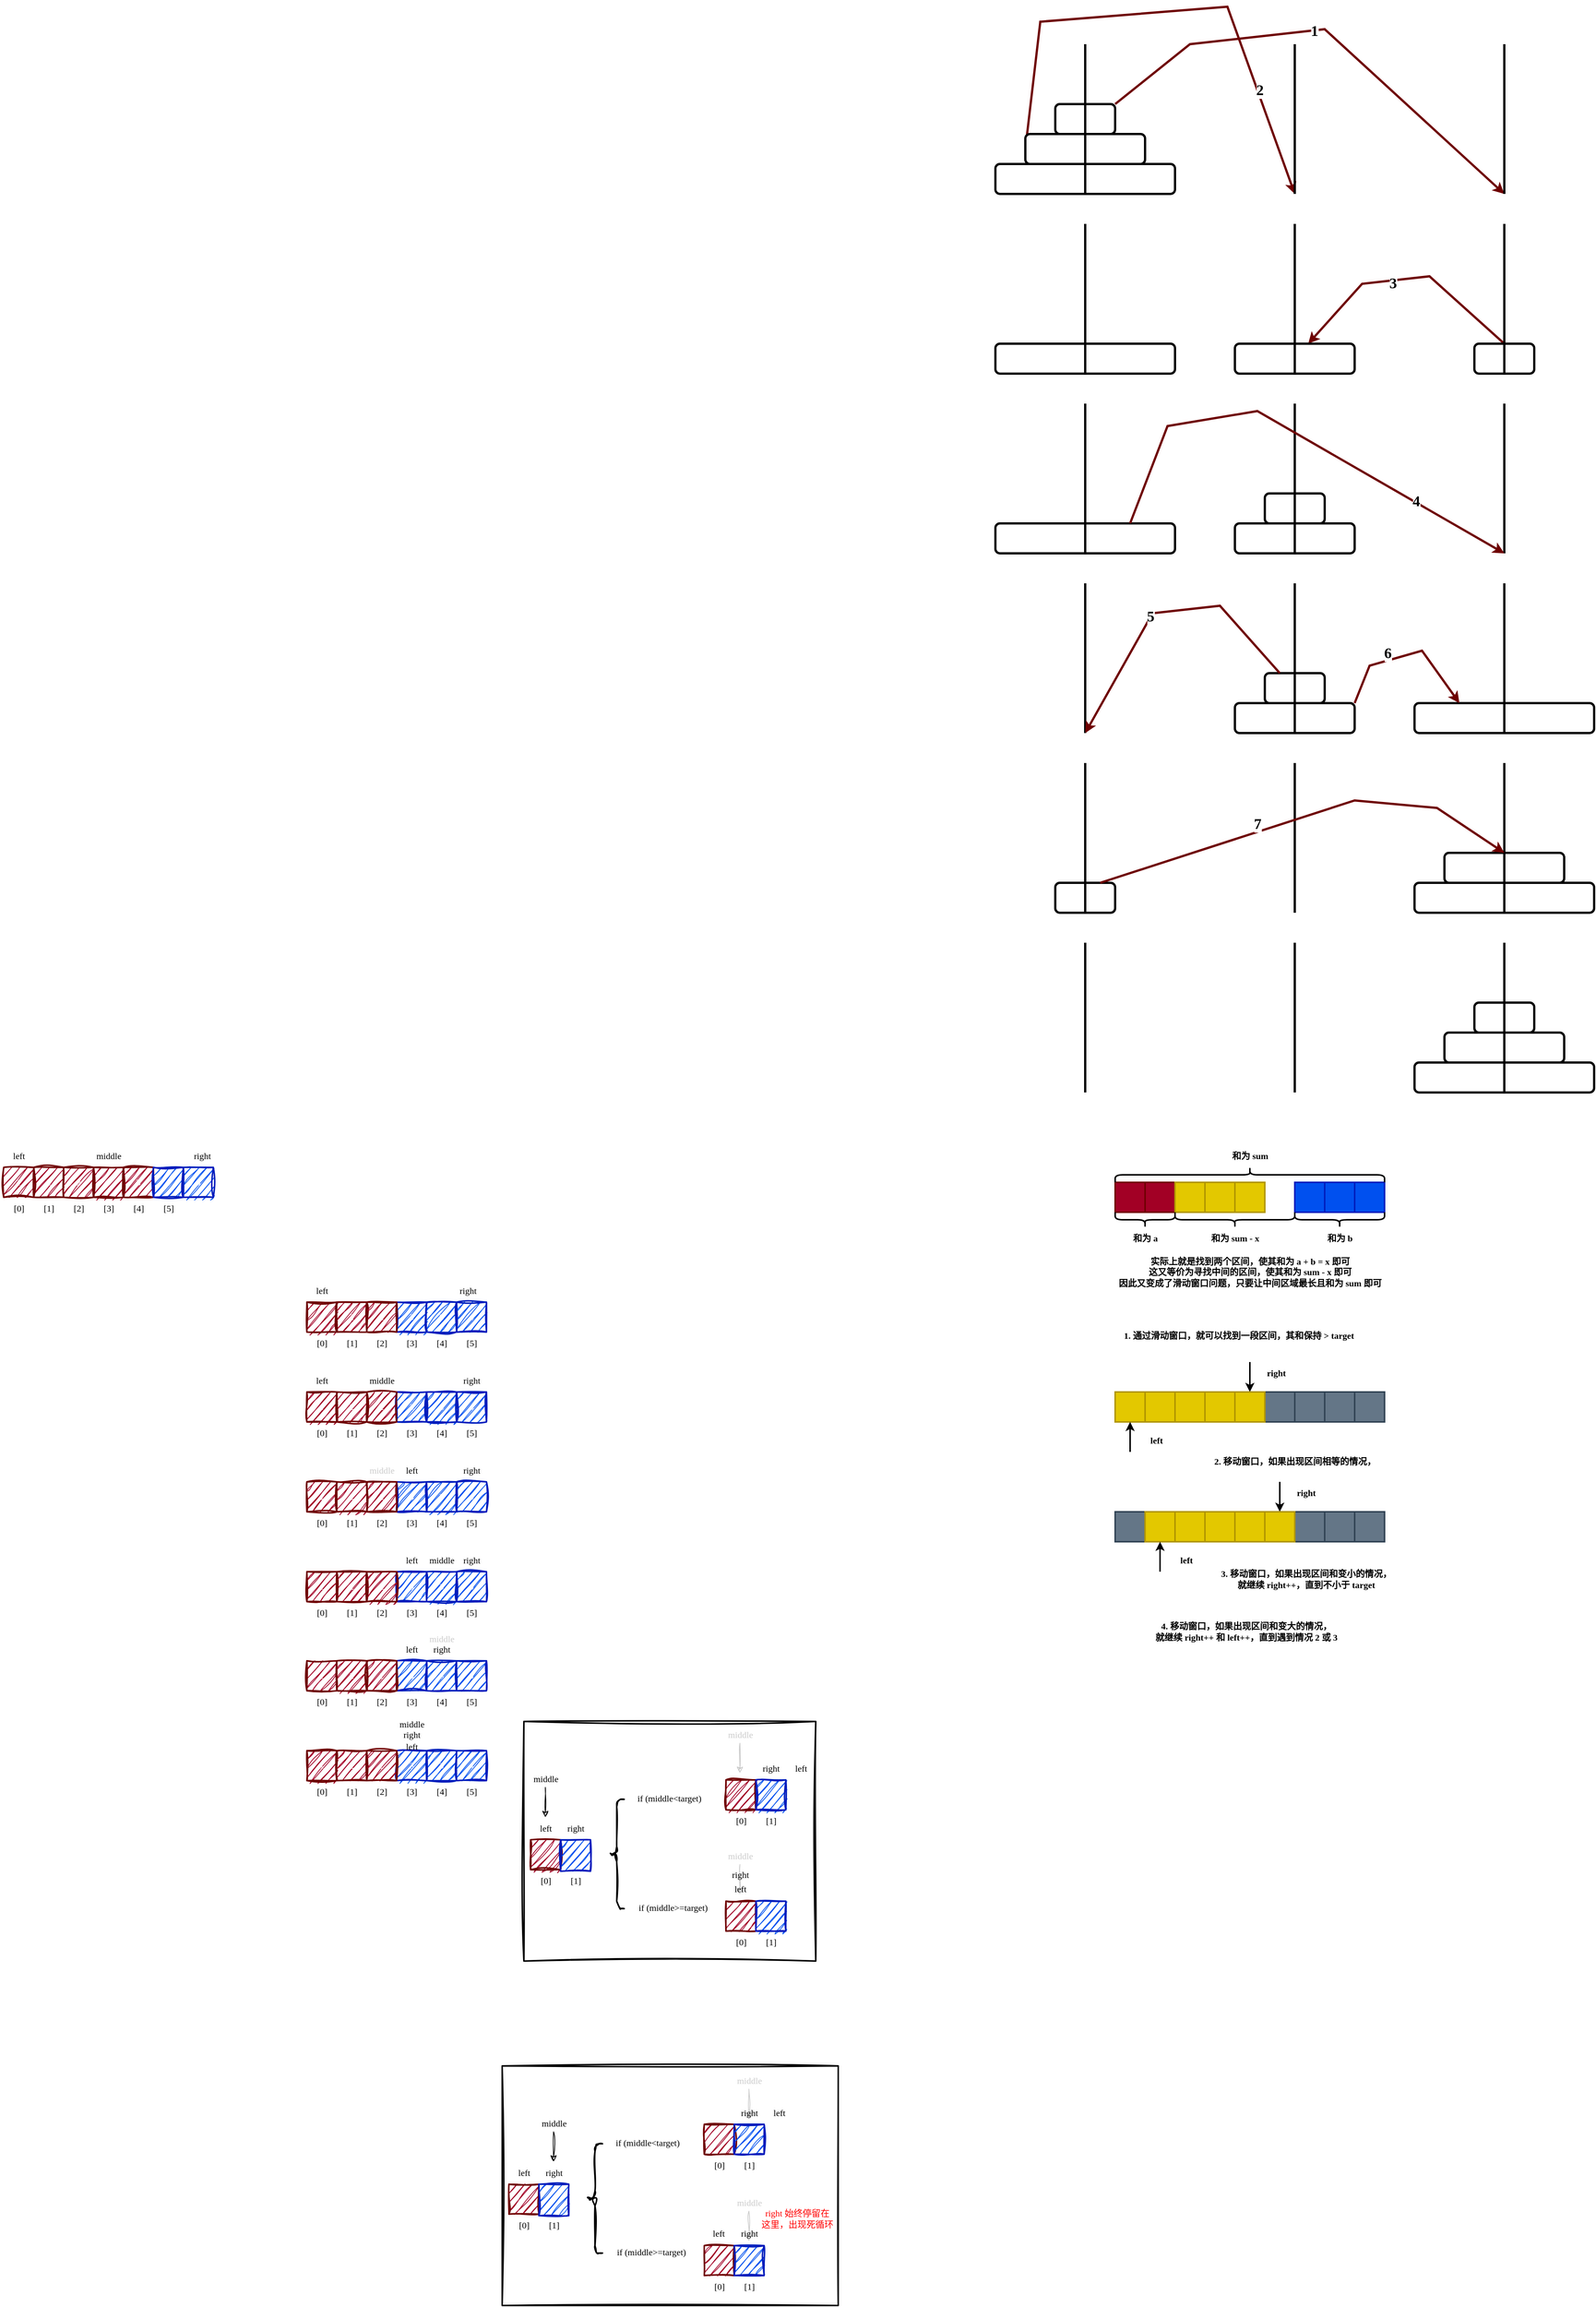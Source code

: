 <mxfile version="22.1.2" type="device">
  <diagram name="第 1 页" id="4qLuklAeGFxvdv6u6yow">
    <mxGraphModel dx="1633" dy="300" grid="1" gridSize="10" guides="1" tooltips="1" connect="1" arrows="1" fold="1" page="1" pageScale="1" pageWidth="1200" pageHeight="1920" math="0" shadow="0">
      <root>
        <mxCell id="0" />
        <mxCell id="1" parent="0" />
        <mxCell id="_zYzk73vHFBM92SBb8uo-40" value="" style="whiteSpace=wrap;html=1;strokeWidth=2;fontFamily=Comic Sans MS;sketch=1;curveFitting=1;jiggle=2;" vertex="1" parent="1">
          <mxGeometry x="-430" y="3480" width="390" height="320" as="geometry" />
        </mxCell>
        <mxCell id="IptE70Cl41YrFZPhkl_w-20" style="rounded=0;orthogonalLoop=1;jettySize=auto;html=1;exitX=1;exitY=0;exitDx=0;exitDy=0;strokeWidth=3;fillColor=#a20025;strokeColor=#6F0000;fontFamily=Comic Sans MS;" parent="1" source="IptE70Cl41YrFZPhkl_w-2" edge="1">
          <mxGeometry relative="1" as="geometry">
            <mxPoint x="880" y="1440" as="targetPoint" />
            <Array as="points">
              <mxPoint x="460" y="1240" />
              <mxPoint x="640" y="1220" />
            </Array>
            <mxPoint x="370" y="1310" as="sourcePoint" />
          </mxGeometry>
        </mxCell>
        <mxCell id="IptE70Cl41YrFZPhkl_w-22" value="1" style="edgeLabel;html=1;align=center;verticalAlign=middle;resizable=0;points=[];fontStyle=1;fontFamily=Comic Sans MS;fontSize=20;" parent="IptE70Cl41YrFZPhkl_w-20" vertex="1" connectable="0">
          <mxGeometry x="-0.07" y="1" relative="1" as="geometry">
            <mxPoint as="offset" />
          </mxGeometry>
        </mxCell>
        <mxCell id="IptE70Cl41YrFZPhkl_w-2" value="" style="rounded=1;whiteSpace=wrap;html=1;strokeWidth=3;fontFamily=Comic Sans MS;" parent="1" vertex="1">
          <mxGeometry x="280" y="1320" width="80" height="40" as="geometry" />
        </mxCell>
        <mxCell id="IptE70Cl41YrFZPhkl_w-21" style="rounded=0;orthogonalLoop=1;jettySize=auto;html=1;exitX=0;exitY=0.5;exitDx=0;exitDy=0;strokeWidth=3;fillColor=#a20025;strokeColor=#6F0000;fontFamily=Comic Sans MS;" parent="1" source="IptE70Cl41YrFZPhkl_w-3" edge="1">
          <mxGeometry relative="1" as="geometry">
            <mxPoint x="600" y="1440" as="targetPoint" />
            <Array as="points">
              <mxPoint x="260" y="1210" />
              <mxPoint x="510" y="1190" />
            </Array>
          </mxGeometry>
        </mxCell>
        <mxCell id="IptE70Cl41YrFZPhkl_w-23" value="2" style="edgeLabel;html=1;align=center;verticalAlign=middle;resizable=0;points=[];fontStyle=1;fontFamily=Comic Sans MS;fontSize=20;" parent="IptE70Cl41YrFZPhkl_w-21" vertex="1" connectable="0">
          <mxGeometry x="0.569" y="3" relative="1" as="geometry">
            <mxPoint as="offset" />
          </mxGeometry>
        </mxCell>
        <mxCell id="IptE70Cl41YrFZPhkl_w-3" value="" style="rounded=1;whiteSpace=wrap;html=1;strokeWidth=3;fontFamily=Comic Sans MS;" parent="1" vertex="1">
          <mxGeometry x="240" y="1360" width="160" height="40" as="geometry" />
        </mxCell>
        <mxCell id="IptE70Cl41YrFZPhkl_w-4" value="" style="rounded=1;whiteSpace=wrap;html=1;strokeWidth=3;fontFamily=Comic Sans MS;" parent="1" vertex="1">
          <mxGeometry x="200" y="1400" width="240" height="40" as="geometry" />
        </mxCell>
        <mxCell id="IptE70Cl41YrFZPhkl_w-5" value="" style="endArrow=none;html=1;rounded=0;strokeWidth=3;fontFamily=Comic Sans MS;" parent="1" edge="1">
          <mxGeometry width="50" height="50" relative="1" as="geometry">
            <mxPoint x="320" y="1440" as="sourcePoint" />
            <mxPoint x="320" y="1240" as="targetPoint" />
          </mxGeometry>
        </mxCell>
        <mxCell id="IptE70Cl41YrFZPhkl_w-9" value="" style="endArrow=none;html=1;rounded=0;strokeWidth=3;fontFamily=Comic Sans MS;" parent="1" edge="1">
          <mxGeometry width="50" height="50" relative="1" as="geometry">
            <mxPoint x="600" y="1440" as="sourcePoint" />
            <mxPoint x="600" y="1240" as="targetPoint" />
          </mxGeometry>
        </mxCell>
        <mxCell id="IptE70Cl41YrFZPhkl_w-13" value="" style="endArrow=none;html=1;rounded=0;strokeWidth=3;fontFamily=Comic Sans MS;" parent="1" edge="1">
          <mxGeometry width="50" height="50" relative="1" as="geometry">
            <mxPoint x="880" y="1440" as="sourcePoint" />
            <mxPoint x="880" y="1240" as="targetPoint" />
          </mxGeometry>
        </mxCell>
        <mxCell id="IptE70Cl41YrFZPhkl_w-24" style="rounded=0;orthogonalLoop=1;jettySize=auto;html=1;strokeWidth=3;fillColor=#a20025;strokeColor=#6F0000;fontFamily=Comic Sans MS;" parent="1" target="IptE70Cl41YrFZPhkl_w-15" edge="1">
          <mxGeometry relative="1" as="geometry">
            <mxPoint x="880" y="1640" as="targetPoint" />
            <Array as="points">
              <mxPoint x="780" y="1550" />
              <mxPoint x="690" y="1560" />
            </Array>
            <mxPoint x="880" y="1640" as="sourcePoint" />
          </mxGeometry>
        </mxCell>
        <mxCell id="IptE70Cl41YrFZPhkl_w-25" value="3" style="edgeLabel;html=1;align=center;verticalAlign=middle;resizable=0;points=[];fontFamily=Comic Sans MS;fontStyle=1;fontSize=20;" parent="IptE70Cl41YrFZPhkl_w-24" vertex="1" connectable="0">
          <mxGeometry x="-0.027" y="5" relative="1" as="geometry">
            <mxPoint x="-23" as="offset" />
          </mxGeometry>
        </mxCell>
        <mxCell id="IptE70Cl41YrFZPhkl_w-14" value="" style="rounded=1;whiteSpace=wrap;html=1;strokeWidth=3;fontFamily=Comic Sans MS;" parent="1" vertex="1">
          <mxGeometry x="840" y="1640" width="80" height="40" as="geometry" />
        </mxCell>
        <mxCell id="IptE70Cl41YrFZPhkl_w-15" value="" style="rounded=1;whiteSpace=wrap;html=1;strokeWidth=3;fontFamily=Comic Sans MS;" parent="1" vertex="1">
          <mxGeometry x="520" y="1640" width="160" height="40" as="geometry" />
        </mxCell>
        <mxCell id="IptE70Cl41YrFZPhkl_w-16" value="" style="rounded=1;whiteSpace=wrap;html=1;strokeWidth=3;fontFamily=Comic Sans MS;" parent="1" vertex="1">
          <mxGeometry x="200" y="1640" width="240" height="40" as="geometry" />
        </mxCell>
        <mxCell id="IptE70Cl41YrFZPhkl_w-17" value="" style="endArrow=none;html=1;rounded=0;strokeWidth=3;fontFamily=Comic Sans MS;" parent="1" edge="1">
          <mxGeometry width="50" height="50" relative="1" as="geometry">
            <mxPoint x="320" y="1680" as="sourcePoint" />
            <mxPoint x="320" y="1480" as="targetPoint" />
          </mxGeometry>
        </mxCell>
        <mxCell id="IptE70Cl41YrFZPhkl_w-18" value="" style="endArrow=none;html=1;rounded=0;strokeWidth=3;fontFamily=Comic Sans MS;" parent="1" edge="1">
          <mxGeometry width="50" height="50" relative="1" as="geometry">
            <mxPoint x="600" y="1680" as="sourcePoint" />
            <mxPoint x="600" y="1480" as="targetPoint" />
          </mxGeometry>
        </mxCell>
        <mxCell id="IptE70Cl41YrFZPhkl_w-19" value="" style="endArrow=none;html=1;rounded=0;strokeWidth=3;fontFamily=Comic Sans MS;" parent="1" edge="1">
          <mxGeometry width="50" height="50" relative="1" as="geometry">
            <mxPoint x="880" y="1680" as="sourcePoint" />
            <mxPoint x="880" y="1480" as="targetPoint" />
          </mxGeometry>
        </mxCell>
        <mxCell id="IptE70Cl41YrFZPhkl_w-34" value="" style="rounded=1;whiteSpace=wrap;html=1;strokeWidth=3;fontFamily=Comic Sans MS;" parent="1" vertex="1">
          <mxGeometry x="560" y="1840" width="80" height="40" as="geometry" />
        </mxCell>
        <mxCell id="IptE70Cl41YrFZPhkl_w-35" value="" style="rounded=1;whiteSpace=wrap;html=1;strokeWidth=3;fontFamily=Comic Sans MS;" parent="1" vertex="1">
          <mxGeometry x="520" y="1880" width="160" height="40" as="geometry" />
        </mxCell>
        <mxCell id="IptE70Cl41YrFZPhkl_w-36" value="" style="rounded=1;whiteSpace=wrap;html=1;strokeWidth=3;fontFamily=Comic Sans MS;" parent="1" vertex="1">
          <mxGeometry x="200" y="1880" width="240" height="40" as="geometry" />
        </mxCell>
        <mxCell id="IptE70Cl41YrFZPhkl_w-37" value="" style="endArrow=none;html=1;rounded=0;strokeWidth=3;fontFamily=Comic Sans MS;" parent="1" edge="1">
          <mxGeometry width="50" height="50" relative="1" as="geometry">
            <mxPoint x="320" y="1920" as="sourcePoint" />
            <mxPoint x="320" y="1720" as="targetPoint" />
          </mxGeometry>
        </mxCell>
        <mxCell id="IptE70Cl41YrFZPhkl_w-38" value="" style="endArrow=none;html=1;rounded=0;strokeWidth=3;fontFamily=Comic Sans MS;" parent="1" edge="1">
          <mxGeometry width="50" height="50" relative="1" as="geometry">
            <mxPoint x="600" y="1920" as="sourcePoint" />
            <mxPoint x="600" y="1720" as="targetPoint" />
          </mxGeometry>
        </mxCell>
        <mxCell id="IptE70Cl41YrFZPhkl_w-39" value="" style="endArrow=none;html=1;rounded=0;strokeWidth=3;fontFamily=Comic Sans MS;" parent="1" edge="1">
          <mxGeometry width="50" height="50" relative="1" as="geometry">
            <mxPoint x="880" y="1920" as="sourcePoint" />
            <mxPoint x="880" y="1720" as="targetPoint" />
          </mxGeometry>
        </mxCell>
        <mxCell id="HMn--_Nn2pT3gd7UrFBs-1" value="" style="whiteSpace=wrap;html=1;strokeWidth=2;fillColor=#a20025;fontColor=#ffffff;strokeColor=#6F0000;fontFamily=Comic Sans MS;" parent="1" vertex="1">
          <mxGeometry x="360" y="2760" width="40" height="40" as="geometry" />
        </mxCell>
        <mxCell id="HMn--_Nn2pT3gd7UrFBs-2" value="" style="whiteSpace=wrap;html=1;strokeWidth=2;fillColor=#a20025;fontColor=#ffffff;strokeColor=#6F0000;fontFamily=Comic Sans MS;" parent="1" vertex="1">
          <mxGeometry x="400" y="2760" width="40" height="40" as="geometry" />
        </mxCell>
        <mxCell id="HMn--_Nn2pT3gd7UrFBs-3" value="" style="whiteSpace=wrap;html=1;strokeWidth=2;fillColor=#e3c800;fontColor=#000000;strokeColor=#B09500;fontFamily=Comic Sans MS;" parent="1" vertex="1">
          <mxGeometry x="440" y="2760" width="40" height="40" as="geometry" />
        </mxCell>
        <mxCell id="HMn--_Nn2pT3gd7UrFBs-4" value="" style="whiteSpace=wrap;html=1;strokeWidth=2;fillColor=#e3c800;fontColor=#000000;strokeColor=#B09500;fontFamily=Comic Sans MS;" parent="1" vertex="1">
          <mxGeometry x="480" y="2760" width="40" height="40" as="geometry" />
        </mxCell>
        <mxCell id="HMn--_Nn2pT3gd7UrFBs-5" value="" style="whiteSpace=wrap;html=1;strokeWidth=2;fillColor=#e3c800;fontColor=#000000;strokeColor=#B09500;fontFamily=Comic Sans MS;" parent="1" vertex="1">
          <mxGeometry x="520" y="2760" width="40" height="40" as="geometry" />
        </mxCell>
        <mxCell id="HMn--_Nn2pT3gd7UrFBs-6" value="" style="whiteSpace=wrap;html=1;strokeWidth=2;fillColor=#0050ef;fontColor=#ffffff;strokeColor=#001DBC;fontFamily=Comic Sans MS;" parent="1" vertex="1">
          <mxGeometry x="600" y="2760" width="40" height="40" as="geometry" />
        </mxCell>
        <mxCell id="HMn--_Nn2pT3gd7UrFBs-7" value="" style="whiteSpace=wrap;html=1;strokeWidth=2;fillColor=#0050ef;fontColor=#ffffff;strokeColor=#001DBC;fontFamily=Comic Sans MS;" parent="1" vertex="1">
          <mxGeometry x="640" y="2760" width="40" height="40" as="geometry" />
        </mxCell>
        <mxCell id="HMn--_Nn2pT3gd7UrFBs-8" value="" style="whiteSpace=wrap;html=1;strokeWidth=2;fillColor=#0050ef;fontColor=#ffffff;strokeColor=#001DBC;fontFamily=Comic Sans MS;" parent="1" vertex="1">
          <mxGeometry x="680" y="2760" width="40" height="40" as="geometry" />
        </mxCell>
        <mxCell id="HMn--_Nn2pT3gd7UrFBs-9" value="" style="shape=curlyBracket;whiteSpace=wrap;html=1;rounded=1;labelPosition=left;verticalLabelPosition=middle;align=right;verticalAlign=middle;rotation=-90;strokeWidth=2;fontFamily=Comic Sans MS;" parent="1" vertex="1">
          <mxGeometry x="390" y="2770" width="20" height="80" as="geometry" />
        </mxCell>
        <mxCell id="HMn--_Nn2pT3gd7UrFBs-10" value="" style="shape=curlyBracket;whiteSpace=wrap;html=1;rounded=1;labelPosition=left;verticalLabelPosition=middle;align=right;verticalAlign=middle;rotation=-90;strokeWidth=2;fontFamily=Comic Sans MS;" parent="1" vertex="1">
          <mxGeometry x="650" y="2750" width="20" height="120" as="geometry" />
        </mxCell>
        <mxCell id="HMn--_Nn2pT3gd7UrFBs-11" value="" style="shape=curlyBracket;whiteSpace=wrap;html=1;rounded=1;labelPosition=left;verticalLabelPosition=middle;align=right;verticalAlign=middle;rotation=-90;strokeWidth=2;fontFamily=Comic Sans MS;" parent="1" vertex="1">
          <mxGeometry x="510" y="2730" width="20" height="160" as="geometry" />
        </mxCell>
        <mxCell id="HMn--_Nn2pT3gd7UrFBs-13" value="&lt;b&gt;和为 a&lt;/b&gt;" style="text;html=1;align=center;verticalAlign=middle;resizable=0;points=[];autosize=1;strokeColor=none;fillColor=none;fontFamily=Comic Sans MS;" parent="1" vertex="1">
          <mxGeometry x="370" y="2820" width="60" height="30" as="geometry" />
        </mxCell>
        <mxCell id="HMn--_Nn2pT3gd7UrFBs-14" value="&lt;b&gt;和为&amp;nbsp;&lt;/b&gt;&lt;b&gt;b&lt;/b&gt;" style="text;html=1;align=center;verticalAlign=middle;resizable=0;points=[];autosize=1;strokeColor=none;fillColor=none;fontFamily=Comic Sans MS;" parent="1" vertex="1">
          <mxGeometry x="630" y="2820" width="60" height="30" as="geometry" />
        </mxCell>
        <mxCell id="HMn--_Nn2pT3gd7UrFBs-15" value="&lt;b&gt;和为 sum - x&lt;/b&gt;" style="text;html=1;align=center;verticalAlign=middle;resizable=0;points=[];autosize=1;strokeColor=none;fillColor=none;fontFamily=Comic Sans MS;" parent="1" vertex="1">
          <mxGeometry x="470" y="2820" width="100" height="30" as="geometry" />
        </mxCell>
        <mxCell id="HMn--_Nn2pT3gd7UrFBs-17" value="" style="shape=curlyBracket;whiteSpace=wrap;html=1;rounded=1;labelPosition=left;verticalLabelPosition=middle;align=right;verticalAlign=middle;rotation=90;strokeWidth=2;fontFamily=Comic Sans MS;" parent="1" vertex="1">
          <mxGeometry x="530" y="2570" width="20" height="360" as="geometry" />
        </mxCell>
        <mxCell id="HMn--_Nn2pT3gd7UrFBs-18" value="&lt;b&gt;和为 sum&lt;/b&gt;" style="text;html=1;align=center;verticalAlign=middle;resizable=0;points=[];autosize=1;strokeColor=none;fillColor=none;fontFamily=Comic Sans MS;" parent="1" vertex="1">
          <mxGeometry x="505" y="2710" width="70" height="30" as="geometry" />
        </mxCell>
        <mxCell id="HMn--_Nn2pT3gd7UrFBs-19" value="&lt;b&gt;实际上就是找到两个区间，使其和为 a + b = x 即可&lt;br&gt;这又等价为寻找中间的区间，使其和为 sum - x 即可&lt;br&gt;因此又变成了滑动窗口问题，只要让中间区域最长且和为 sum 即可&lt;br&gt;&lt;/b&gt;" style="text;html=1;align=center;verticalAlign=middle;resizable=0;points=[];autosize=1;strokeColor=none;fillColor=none;fontFamily=Comic Sans MS;" parent="1" vertex="1">
          <mxGeometry x="350" y="2850" width="380" height="60" as="geometry" />
        </mxCell>
        <mxCell id="HMn--_Nn2pT3gd7UrFBs-20" value="" style="whiteSpace=wrap;html=1;strokeWidth=2;fillColor=#e3c800;fontColor=#000000;strokeColor=#B09500;fontFamily=Comic Sans MS;" parent="1" vertex="1">
          <mxGeometry x="360" y="3040" width="40" height="40" as="geometry" />
        </mxCell>
        <mxCell id="HMn--_Nn2pT3gd7UrFBs-21" value="" style="whiteSpace=wrap;html=1;strokeWidth=2;fillColor=#e3c800;fontColor=#000000;strokeColor=#B09500;fontFamily=Comic Sans MS;" parent="1" vertex="1">
          <mxGeometry x="400" y="3040" width="40" height="40" as="geometry" />
        </mxCell>
        <mxCell id="HMn--_Nn2pT3gd7UrFBs-22" value="" style="whiteSpace=wrap;html=1;strokeWidth=2;fillColor=#e3c800;fontColor=#000000;strokeColor=#B09500;fontFamily=Comic Sans MS;" parent="1" vertex="1">
          <mxGeometry x="440" y="3040" width="40" height="40" as="geometry" />
        </mxCell>
        <mxCell id="HMn--_Nn2pT3gd7UrFBs-23" value="" style="whiteSpace=wrap;html=1;strokeWidth=2;fillColor=#e3c800;fontColor=#000000;strokeColor=#B09500;fontFamily=Comic Sans MS;" parent="1" vertex="1">
          <mxGeometry x="480" y="3040" width="40" height="40" as="geometry" />
        </mxCell>
        <mxCell id="HMn--_Nn2pT3gd7UrFBs-25" value="" style="whiteSpace=wrap;html=1;strokeWidth=2;fillColor=#647687;fontColor=#ffffff;strokeColor=#314354;fontFamily=Comic Sans MS;" parent="1" vertex="1">
          <mxGeometry x="560" y="3040" width="40" height="40" as="geometry" />
        </mxCell>
        <mxCell id="HMn--_Nn2pT3gd7UrFBs-26" value="" style="whiteSpace=wrap;html=1;strokeWidth=2;fillColor=#647687;fontColor=#ffffff;strokeColor=#314354;fontFamily=Comic Sans MS;" parent="1" vertex="1">
          <mxGeometry x="600" y="3040" width="40" height="40" as="geometry" />
        </mxCell>
        <mxCell id="HMn--_Nn2pT3gd7UrFBs-27" value="" style="whiteSpace=wrap;html=1;strokeWidth=2;fillColor=#647687;fontColor=#ffffff;strokeColor=#314354;fontFamily=Comic Sans MS;" parent="1" vertex="1">
          <mxGeometry x="680" y="3040" width="40" height="40" as="geometry" />
        </mxCell>
        <mxCell id="HMn--_Nn2pT3gd7UrFBs-28" value="" style="whiteSpace=wrap;html=1;strokeWidth=2;fillColor=#647687;fontColor=#ffffff;strokeColor=#314354;fontFamily=Comic Sans MS;" parent="1" vertex="1">
          <mxGeometry x="640" y="3040" width="40" height="40" as="geometry" />
        </mxCell>
        <mxCell id="HMn--_Nn2pT3gd7UrFBs-29" value="" style="edgeStyle=none;orthogonalLoop=1;jettySize=auto;html=1;rounded=0;entryX=0.5;entryY=1;entryDx=0;entryDy=0;fontStyle=1;strokeWidth=2;fontFamily=Comic Sans MS;" parent="1" edge="1">
          <mxGeometry width="100" relative="1" as="geometry">
            <mxPoint x="380" y="3120" as="sourcePoint" />
            <mxPoint x="380" y="3080" as="targetPoint" />
            <Array as="points" />
          </mxGeometry>
        </mxCell>
        <mxCell id="HMn--_Nn2pT3gd7UrFBs-30" value="&lt;b&gt;left&lt;br&gt;&lt;/b&gt;" style="text;html=1;align=center;verticalAlign=middle;resizable=0;points=[];autosize=1;strokeColor=none;fillColor=none;fontFamily=Comic Sans MS;" parent="1" vertex="1">
          <mxGeometry x="390" y="3090" width="50" height="30" as="geometry" />
        </mxCell>
        <mxCell id="HMn--_Nn2pT3gd7UrFBs-31" value="&lt;b&gt;right&lt;br&gt;&lt;/b&gt;" style="text;html=1;align=center;verticalAlign=middle;resizable=0;points=[];autosize=1;strokeColor=none;fillColor=none;fontFamily=Comic Sans MS;" parent="1" vertex="1">
          <mxGeometry x="550" y="3000" width="50" height="30" as="geometry" />
        </mxCell>
        <mxCell id="HMn--_Nn2pT3gd7UrFBs-32" value="" style="edgeStyle=none;orthogonalLoop=1;jettySize=auto;html=1;rounded=0;entryX=0.5;entryY=0;entryDx=0;entryDy=0;fontStyle=1;strokeWidth=2;fontFamily=Comic Sans MS;" parent="1" edge="1">
          <mxGeometry width="100" relative="1" as="geometry">
            <mxPoint x="540" y="3000" as="sourcePoint" />
            <mxPoint x="540" y="3040" as="targetPoint" />
            <Array as="points" />
          </mxGeometry>
        </mxCell>
        <mxCell id="HMn--_Nn2pT3gd7UrFBs-33" value="" style="whiteSpace=wrap;html=1;strokeWidth=2;fillColor=#647687;fontColor=#ffffff;strokeColor=#314354;fontFamily=Comic Sans MS;" parent="1" vertex="1">
          <mxGeometry x="360" y="3200" width="40" height="40" as="geometry" />
        </mxCell>
        <mxCell id="HMn--_Nn2pT3gd7UrFBs-34" value="" style="whiteSpace=wrap;html=1;strokeWidth=2;fillColor=#e3c800;fontColor=#000000;strokeColor=#B09500;fontFamily=Comic Sans MS;" parent="1" vertex="1">
          <mxGeometry x="400" y="3200" width="40" height="40" as="geometry" />
        </mxCell>
        <mxCell id="HMn--_Nn2pT3gd7UrFBs-35" value="" style="whiteSpace=wrap;html=1;strokeWidth=2;fillColor=#e3c800;fontColor=#000000;strokeColor=#B09500;fontFamily=Comic Sans MS;" parent="1" vertex="1">
          <mxGeometry x="440" y="3200" width="40" height="40" as="geometry" />
        </mxCell>
        <mxCell id="HMn--_Nn2pT3gd7UrFBs-36" value="" style="whiteSpace=wrap;html=1;strokeWidth=2;fillColor=#e3c800;fontColor=#000000;strokeColor=#B09500;fontFamily=Comic Sans MS;" parent="1" vertex="1">
          <mxGeometry x="480" y="3200" width="40" height="40" as="geometry" />
        </mxCell>
        <mxCell id="HMn--_Nn2pT3gd7UrFBs-37" value="" style="whiteSpace=wrap;html=1;strokeWidth=2;fillColor=#e3c800;fontColor=#000000;strokeColor=#B09500;fontFamily=Comic Sans MS;" parent="1" vertex="1">
          <mxGeometry x="520" y="3200" width="40" height="40" as="geometry" />
        </mxCell>
        <mxCell id="HMn--_Nn2pT3gd7UrFBs-39" value="" style="whiteSpace=wrap;html=1;strokeWidth=2;fillColor=#647687;fontColor=#ffffff;strokeColor=#314354;fontFamily=Comic Sans MS;" parent="1" vertex="1">
          <mxGeometry x="600" y="3200" width="40" height="40" as="geometry" />
        </mxCell>
        <mxCell id="HMn--_Nn2pT3gd7UrFBs-40" value="" style="whiteSpace=wrap;html=1;strokeWidth=2;fillColor=#647687;fontColor=#ffffff;strokeColor=#314354;fontFamily=Comic Sans MS;" parent="1" vertex="1">
          <mxGeometry x="680" y="3200" width="40" height="40" as="geometry" />
        </mxCell>
        <mxCell id="HMn--_Nn2pT3gd7UrFBs-41" value="" style="whiteSpace=wrap;html=1;strokeWidth=2;fillColor=#647687;fontColor=#ffffff;strokeColor=#314354;fontFamily=Comic Sans MS;" parent="1" vertex="1">
          <mxGeometry x="640" y="3200" width="40" height="40" as="geometry" />
        </mxCell>
        <mxCell id="HMn--_Nn2pT3gd7UrFBs-42" value="" style="edgeStyle=none;orthogonalLoop=1;jettySize=auto;html=1;rounded=0;entryX=0.5;entryY=1;entryDx=0;entryDy=0;fontStyle=1;strokeWidth=2;fontFamily=Comic Sans MS;" parent="1" edge="1">
          <mxGeometry width="100" relative="1" as="geometry">
            <mxPoint x="420" y="3280" as="sourcePoint" />
            <mxPoint x="420" y="3240" as="targetPoint" />
            <Array as="points" />
          </mxGeometry>
        </mxCell>
        <mxCell id="HMn--_Nn2pT3gd7UrFBs-43" value="&lt;b&gt;left&lt;br&gt;&lt;/b&gt;" style="text;html=1;align=center;verticalAlign=middle;resizable=0;points=[];autosize=1;strokeColor=none;fillColor=none;fontFamily=Comic Sans MS;" parent="1" vertex="1">
          <mxGeometry x="430" y="3250" width="50" height="30" as="geometry" />
        </mxCell>
        <mxCell id="HMn--_Nn2pT3gd7UrFBs-44" value="&lt;b&gt;right&lt;br&gt;&lt;/b&gt;" style="text;html=1;align=center;verticalAlign=middle;resizable=0;points=[];autosize=1;strokeColor=none;fillColor=none;fontFamily=Comic Sans MS;" parent="1" vertex="1">
          <mxGeometry x="590" y="3160" width="50" height="30" as="geometry" />
        </mxCell>
        <mxCell id="HMn--_Nn2pT3gd7UrFBs-45" value="" style="edgeStyle=none;orthogonalLoop=1;jettySize=auto;html=1;rounded=0;entryX=0.5;entryY=0;entryDx=0;entryDy=0;fontStyle=1;strokeWidth=2;fontFamily=Comic Sans MS;" parent="1" edge="1">
          <mxGeometry width="100" relative="1" as="geometry">
            <mxPoint x="580" y="3160" as="sourcePoint" />
            <mxPoint x="580" y="3200" as="targetPoint" />
            <Array as="points" />
          </mxGeometry>
        </mxCell>
        <mxCell id="HMn--_Nn2pT3gd7UrFBs-46" value="&lt;b&gt;1. 通过滑动窗口，就可以找到一段区间，其和保持 &amp;gt; target&lt;br&gt;&lt;/b&gt;" style="text;html=1;align=center;verticalAlign=middle;resizable=0;points=[];autosize=1;strokeColor=none;fillColor=none;fontFamily=Comic Sans MS;" parent="1" vertex="1">
          <mxGeometry x="350" y="2950" width="350" height="30" as="geometry" />
        </mxCell>
        <mxCell id="HMn--_Nn2pT3gd7UrFBs-47" value="&lt;b&gt;2. 移动窗口，如果出现区间相等的情况，&lt;br&gt;&lt;br&gt;&lt;/b&gt;" style="text;html=1;align=center;verticalAlign=middle;resizable=0;points=[];autosize=1;strokeColor=none;fillColor=none;fontFamily=Comic Sans MS;" parent="1" vertex="1">
          <mxGeometry x="475" y="3120" width="250" height="40" as="geometry" />
        </mxCell>
        <mxCell id="HMn--_Nn2pT3gd7UrFBs-24" value="" style="whiteSpace=wrap;html=1;strokeWidth=2;fillColor=#e3c800;fontColor=#000000;strokeColor=#B09500;fontFamily=Comic Sans MS;" parent="1" vertex="1">
          <mxGeometry x="520" y="3040" width="40" height="40" as="geometry" />
        </mxCell>
        <mxCell id="HMn--_Nn2pT3gd7UrFBs-38" value="" style="whiteSpace=wrap;html=1;strokeWidth=2;fillColor=#e3c800;fontColor=#000000;strokeColor=#B09500;fontFamily=Comic Sans MS;" parent="1" vertex="1">
          <mxGeometry x="560" y="3200" width="40" height="40" as="geometry" />
        </mxCell>
        <mxCell id="HMn--_Nn2pT3gd7UrFBs-48" value="&lt;b&gt;4. 移动窗口，如果出现区间和变大的情况，&lt;br&gt;就继续 right++ 和 left++，直到遇到情况 2 或 3&lt;br&gt;&lt;/b&gt;" style="text;html=1;align=center;verticalAlign=middle;resizable=0;points=[];autosize=1;strokeColor=none;fillColor=none;fontFamily=Comic Sans MS;" parent="1" vertex="1">
          <mxGeometry x="390" y="3340" width="290" height="40" as="geometry" />
        </mxCell>
        <mxCell id="HMn--_Nn2pT3gd7UrFBs-49" value="&lt;b&gt;3.&amp;nbsp;&lt;/b&gt;&lt;b&gt;移动窗口，如果出现区间和变小的情况，&lt;br&gt;就继续 right++，直到不小于 target&lt;/b&gt;&lt;b&gt;&lt;br&gt;&lt;/b&gt;" style="text;html=1;align=center;verticalAlign=middle;resizable=0;points=[];autosize=1;strokeColor=none;fillColor=none;fontFamily=Comic Sans MS;" parent="1" vertex="1">
          <mxGeometry x="485" y="3270" width="260" height="40" as="geometry" />
        </mxCell>
        <mxCell id="Gk1yaJDq60hjncGTLqpT-2" style="rounded=0;orthogonalLoop=1;jettySize=auto;html=1;exitX=0.75;exitY=0;exitDx=0;exitDy=0;strokeWidth=3;fillColor=#a20025;strokeColor=#6F0000;fontFamily=Comic Sans MS;" parent="1" source="IptE70Cl41YrFZPhkl_w-36" edge="1">
          <mxGeometry relative="1" as="geometry">
            <mxPoint x="880" y="1920" as="targetPoint" />
            <Array as="points">
              <mxPoint x="430" y="1750" />
              <mxPoint x="550" y="1730" />
            </Array>
            <mxPoint x="250" y="1750" as="sourcePoint" />
          </mxGeometry>
        </mxCell>
        <mxCell id="Gk1yaJDq60hjncGTLqpT-3" value="4" style="edgeLabel;html=1;align=center;verticalAlign=middle;resizable=0;points=[];fontStyle=1;fontFamily=Comic Sans MS;fontSize=20;" parent="Gk1yaJDq60hjncGTLqpT-2" vertex="1" connectable="0">
          <mxGeometry x="0.569" y="3" relative="1" as="geometry">
            <mxPoint as="offset" />
          </mxGeometry>
        </mxCell>
        <mxCell id="Gk1yaJDq60hjncGTLqpT-4" value="" style="rounded=1;whiteSpace=wrap;html=1;strokeWidth=3;fontFamily=Comic Sans MS;" parent="1" vertex="1">
          <mxGeometry x="560" y="2080" width="80" height="40" as="geometry" />
        </mxCell>
        <mxCell id="Gk1yaJDq60hjncGTLqpT-5" value="" style="rounded=1;whiteSpace=wrap;html=1;strokeWidth=3;fontFamily=Comic Sans MS;" parent="1" vertex="1">
          <mxGeometry x="520" y="2120" width="160" height="40" as="geometry" />
        </mxCell>
        <mxCell id="Gk1yaJDq60hjncGTLqpT-6" value="" style="rounded=1;whiteSpace=wrap;html=1;strokeWidth=3;fontFamily=Comic Sans MS;" parent="1" vertex="1">
          <mxGeometry x="760" y="2120" width="240" height="40" as="geometry" />
        </mxCell>
        <mxCell id="Gk1yaJDq60hjncGTLqpT-7" value="" style="endArrow=none;html=1;rounded=0;strokeWidth=3;fontFamily=Comic Sans MS;" parent="1" edge="1">
          <mxGeometry width="50" height="50" relative="1" as="geometry">
            <mxPoint x="320" y="2160" as="sourcePoint" />
            <mxPoint x="320" y="1960" as="targetPoint" />
          </mxGeometry>
        </mxCell>
        <mxCell id="Gk1yaJDq60hjncGTLqpT-8" value="" style="endArrow=none;html=1;rounded=0;strokeWidth=3;fontFamily=Comic Sans MS;" parent="1" edge="1">
          <mxGeometry width="50" height="50" relative="1" as="geometry">
            <mxPoint x="600" y="2160" as="sourcePoint" />
            <mxPoint x="600" y="1960" as="targetPoint" />
          </mxGeometry>
        </mxCell>
        <mxCell id="Gk1yaJDq60hjncGTLqpT-9" value="" style="endArrow=none;html=1;rounded=0;strokeWidth=3;fontFamily=Comic Sans MS;" parent="1" edge="1">
          <mxGeometry width="50" height="50" relative="1" as="geometry">
            <mxPoint x="880" y="2160" as="sourcePoint" />
            <mxPoint x="880" y="1960" as="targetPoint" />
          </mxGeometry>
        </mxCell>
        <mxCell id="Gk1yaJDq60hjncGTLqpT-12" style="rounded=0;orthogonalLoop=1;jettySize=auto;html=1;strokeWidth=3;fillColor=#a20025;strokeColor=#6F0000;fontFamily=Comic Sans MS;exitX=0.25;exitY=0;exitDx=0;exitDy=0;" parent="1" source="Gk1yaJDq60hjncGTLqpT-4" edge="1">
          <mxGeometry relative="1" as="geometry">
            <mxPoint x="320" y="2160" as="targetPoint" />
            <Array as="points">
              <mxPoint x="500" y="1990" />
              <mxPoint x="410" y="2000" />
            </Array>
            <mxPoint x="600" y="2080" as="sourcePoint" />
          </mxGeometry>
        </mxCell>
        <mxCell id="Gk1yaJDq60hjncGTLqpT-13" value="5" style="edgeLabel;html=1;align=center;verticalAlign=middle;resizable=0;points=[];fontFamily=Comic Sans MS;fontStyle=1;fontSize=20;" parent="Gk1yaJDq60hjncGTLqpT-12" vertex="1" connectable="0">
          <mxGeometry x="-0.027" y="5" relative="1" as="geometry">
            <mxPoint x="-23" as="offset" />
          </mxGeometry>
        </mxCell>
        <mxCell id="Gk1yaJDq60hjncGTLqpT-14" style="rounded=0;orthogonalLoop=1;jettySize=auto;html=1;strokeWidth=3;fillColor=#a20025;strokeColor=#6F0000;fontFamily=Comic Sans MS;exitX=1;exitY=0;exitDx=0;exitDy=0;entryX=0.25;entryY=0;entryDx=0;entryDy=0;" parent="1" source="Gk1yaJDq60hjncGTLqpT-5" target="Gk1yaJDq60hjncGTLqpT-6" edge="1">
          <mxGeometry relative="1" as="geometry">
            <mxPoint x="320" y="2160" as="targetPoint" />
            <Array as="points">
              <mxPoint x="700" y="2070" />
              <mxPoint x="770" y="2050" />
            </Array>
            <mxPoint x="610" y="2090" as="sourcePoint" />
          </mxGeometry>
        </mxCell>
        <mxCell id="Gk1yaJDq60hjncGTLqpT-15" value="6" style="edgeLabel;html=1;align=center;verticalAlign=middle;resizable=0;points=[];fontFamily=Comic Sans MS;fontStyle=1;fontSize=20;" parent="Gk1yaJDq60hjncGTLqpT-14" vertex="1" connectable="0">
          <mxGeometry x="-0.027" y="5" relative="1" as="geometry">
            <mxPoint x="-23" as="offset" />
          </mxGeometry>
        </mxCell>
        <mxCell id="Gk1yaJDq60hjncGTLqpT-16" value="" style="rounded=1;whiteSpace=wrap;html=1;strokeWidth=3;fontFamily=Comic Sans MS;" parent="1" vertex="1">
          <mxGeometry x="280" y="2360" width="80" height="40" as="geometry" />
        </mxCell>
        <mxCell id="Gk1yaJDq60hjncGTLqpT-17" value="" style="rounded=1;whiteSpace=wrap;html=1;strokeWidth=3;fontFamily=Comic Sans MS;" parent="1" vertex="1">
          <mxGeometry x="800" y="2320" width="160" height="40" as="geometry" />
        </mxCell>
        <mxCell id="Gk1yaJDq60hjncGTLqpT-18" value="" style="rounded=1;whiteSpace=wrap;html=1;strokeWidth=3;fontFamily=Comic Sans MS;" parent="1" vertex="1">
          <mxGeometry x="760" y="2360" width="240" height="40" as="geometry" />
        </mxCell>
        <mxCell id="Gk1yaJDq60hjncGTLqpT-19" value="" style="endArrow=none;html=1;rounded=0;strokeWidth=3;fontFamily=Comic Sans MS;" parent="1" edge="1">
          <mxGeometry width="50" height="50" relative="1" as="geometry">
            <mxPoint x="320" y="2400" as="sourcePoint" />
            <mxPoint x="320" y="2200" as="targetPoint" />
          </mxGeometry>
        </mxCell>
        <mxCell id="Gk1yaJDq60hjncGTLqpT-20" value="" style="endArrow=none;html=1;rounded=0;strokeWidth=3;fontFamily=Comic Sans MS;" parent="1" edge="1">
          <mxGeometry width="50" height="50" relative="1" as="geometry">
            <mxPoint x="600" y="2400" as="sourcePoint" />
            <mxPoint x="600" y="2200" as="targetPoint" />
          </mxGeometry>
        </mxCell>
        <mxCell id="Gk1yaJDq60hjncGTLqpT-21" value="" style="endArrow=none;html=1;rounded=0;strokeWidth=3;fontFamily=Comic Sans MS;" parent="1" edge="1">
          <mxGeometry width="50" height="50" relative="1" as="geometry">
            <mxPoint x="880" y="2400" as="sourcePoint" />
            <mxPoint x="880" y="2200" as="targetPoint" />
          </mxGeometry>
        </mxCell>
        <mxCell id="Gk1yaJDq60hjncGTLqpT-24" style="rounded=0;orthogonalLoop=1;jettySize=auto;html=1;strokeWidth=3;fillColor=#a20025;strokeColor=#6F0000;fontFamily=Comic Sans MS;exitX=0.75;exitY=0;exitDx=0;exitDy=0;entryX=0.5;entryY=0;entryDx=0;entryDy=0;" parent="1" source="Gk1yaJDq60hjncGTLqpT-16" target="Gk1yaJDq60hjncGTLqpT-17" edge="1">
          <mxGeometry relative="1" as="geometry">
            <mxPoint x="320" y="2400" as="targetPoint" />
            <Array as="points">
              <mxPoint x="680" y="2250" />
              <mxPoint x="790" y="2260" />
            </Array>
            <mxPoint x="610" y="2330" as="sourcePoint" />
          </mxGeometry>
        </mxCell>
        <mxCell id="Gk1yaJDq60hjncGTLqpT-25" value="7" style="edgeLabel;html=1;align=center;verticalAlign=middle;resizable=0;points=[];fontFamily=Comic Sans MS;fontStyle=1;fontSize=20;" parent="Gk1yaJDq60hjncGTLqpT-24" vertex="1" connectable="0">
          <mxGeometry x="-0.027" y="5" relative="1" as="geometry">
            <mxPoint x="-55" y="11" as="offset" />
          </mxGeometry>
        </mxCell>
        <mxCell id="Gk1yaJDq60hjncGTLqpT-26" value="" style="rounded=1;whiteSpace=wrap;html=1;strokeWidth=3;fontFamily=Comic Sans MS;" parent="1" vertex="1">
          <mxGeometry x="840" y="2520" width="80" height="40" as="geometry" />
        </mxCell>
        <mxCell id="Gk1yaJDq60hjncGTLqpT-27" value="" style="rounded=1;whiteSpace=wrap;html=1;strokeWidth=3;fontFamily=Comic Sans MS;" parent="1" vertex="1">
          <mxGeometry x="800" y="2560" width="160" height="40" as="geometry" />
        </mxCell>
        <mxCell id="Gk1yaJDq60hjncGTLqpT-28" value="" style="rounded=1;whiteSpace=wrap;html=1;strokeWidth=3;fontFamily=Comic Sans MS;" parent="1" vertex="1">
          <mxGeometry x="760" y="2600" width="240" height="40" as="geometry" />
        </mxCell>
        <mxCell id="Gk1yaJDq60hjncGTLqpT-29" value="" style="endArrow=none;html=1;rounded=0;strokeWidth=3;fontFamily=Comic Sans MS;" parent="1" edge="1">
          <mxGeometry width="50" height="50" relative="1" as="geometry">
            <mxPoint x="320" y="2640" as="sourcePoint" />
            <mxPoint x="320" y="2440" as="targetPoint" />
          </mxGeometry>
        </mxCell>
        <mxCell id="Gk1yaJDq60hjncGTLqpT-30" value="" style="endArrow=none;html=1;rounded=0;strokeWidth=3;fontFamily=Comic Sans MS;" parent="1" edge="1">
          <mxGeometry width="50" height="50" relative="1" as="geometry">
            <mxPoint x="600" y="2640" as="sourcePoint" />
            <mxPoint x="600" y="2440" as="targetPoint" />
          </mxGeometry>
        </mxCell>
        <mxCell id="Gk1yaJDq60hjncGTLqpT-31" value="" style="endArrow=none;html=1;rounded=0;strokeWidth=3;fontFamily=Comic Sans MS;" parent="1" edge="1">
          <mxGeometry width="50" height="50" relative="1" as="geometry">
            <mxPoint x="880" y="2640" as="sourcePoint" />
            <mxPoint x="880" y="2440" as="targetPoint" />
          </mxGeometry>
        </mxCell>
        <mxCell id="pGcrkfZ3z-2yp8zZS3SY-1" value="1" style="whiteSpace=wrap;html=1;strokeWidth=2;fillColor=#a20025;fontColor=#ffffff;strokeColor=#6F0000;fontFamily=Comic Sans MS;sketch=1;curveFitting=1;jiggle=2;" parent="1" vertex="1">
          <mxGeometry x="-720" y="2920" width="40" height="40" as="geometry" />
        </mxCell>
        <mxCell id="pGcrkfZ3z-2yp8zZS3SY-2" value="2" style="whiteSpace=wrap;html=1;strokeWidth=2;fillColor=#a20025;fontColor=#ffffff;strokeColor=#6F0000;fontFamily=Comic Sans MS;sketch=1;curveFitting=1;jiggle=2;" parent="1" vertex="1">
          <mxGeometry x="-680" y="2920" width="40" height="40" as="geometry" />
        </mxCell>
        <mxCell id="pGcrkfZ3z-2yp8zZS3SY-6" value="3" style="whiteSpace=wrap;html=1;strokeWidth=2;fillColor=#0050ef;fontColor=#ffffff;strokeColor=#001DBC;fontFamily=Comic Sans MS;sketch=1;curveFitting=1;jiggle=2;" parent="1" vertex="1">
          <mxGeometry x="-600" y="2920" width="40" height="40" as="geometry" />
        </mxCell>
        <mxCell id="pGcrkfZ3z-2yp8zZS3SY-7" value="3" style="whiteSpace=wrap;html=1;strokeWidth=2;fillColor=#0050ef;fontColor=#ffffff;strokeColor=#001DBC;fontFamily=Comic Sans MS;sketch=1;curveFitting=1;jiggle=2;" parent="1" vertex="1">
          <mxGeometry x="-560" y="2920" width="40" height="40" as="geometry" />
        </mxCell>
        <mxCell id="pGcrkfZ3z-2yp8zZS3SY-8" value="4" style="whiteSpace=wrap;html=1;strokeWidth=2;fillColor=#0050ef;fontColor=#ffffff;strokeColor=#001DBC;fontFamily=Comic Sans MS;sketch=1;curveFitting=1;jiggle=2;" parent="1" vertex="1">
          <mxGeometry x="-520" y="2920" width="40" height="40" as="geometry" />
        </mxCell>
        <mxCell id="pGcrkfZ3z-2yp8zZS3SY-13" value="&lt;font face=&quot;Comic Sans MS&quot;&gt;left&lt;/font&gt;" style="text;html=1;align=center;verticalAlign=middle;resizable=0;points=[];autosize=1;strokeColor=none;fillColor=none;" parent="1" vertex="1">
          <mxGeometry x="-725" y="2890" width="50" height="30" as="geometry" />
        </mxCell>
        <mxCell id="pGcrkfZ3z-2yp8zZS3SY-14" value="&lt;font face=&quot;Comic Sans MS&quot;&gt;right&lt;/font&gt;" style="text;html=1;align=center;verticalAlign=middle;resizable=0;points=[];autosize=1;strokeColor=none;fillColor=none;" parent="1" vertex="1">
          <mxGeometry x="-530" y="2890" width="50" height="30" as="geometry" />
        </mxCell>
        <mxCell id="pGcrkfZ3z-2yp8zZS3SY-24" value="&lt;font face=&quot;Comic Sans MS&quot;&gt;[0]&lt;/font&gt;" style="text;html=1;align=center;verticalAlign=middle;resizable=0;points=[];autosize=1;strokeColor=none;fillColor=none;" parent="1" vertex="1">
          <mxGeometry x="-720" y="2960" width="40" height="30" as="geometry" />
        </mxCell>
        <mxCell id="pGcrkfZ3z-2yp8zZS3SY-25" value="&lt;font face=&quot;Comic Sans MS&quot;&gt;[1]&lt;/font&gt;" style="text;html=1;align=center;verticalAlign=middle;resizable=0;points=[];autosize=1;strokeColor=none;fillColor=none;" parent="1" vertex="1">
          <mxGeometry x="-680" y="2960" width="40" height="30" as="geometry" />
        </mxCell>
        <mxCell id="pGcrkfZ3z-2yp8zZS3SY-26" value="&lt;font face=&quot;Comic Sans MS&quot;&gt;[2]&lt;/font&gt;" style="text;html=1;align=center;verticalAlign=middle;resizable=0;points=[];autosize=1;strokeColor=none;fillColor=none;" parent="1" vertex="1">
          <mxGeometry x="-640" y="2960" width="40" height="30" as="geometry" />
        </mxCell>
        <mxCell id="pGcrkfZ3z-2yp8zZS3SY-27" value="&lt;font face=&quot;Comic Sans MS&quot;&gt;[3]&lt;/font&gt;" style="text;html=1;align=center;verticalAlign=middle;resizable=0;points=[];autosize=1;strokeColor=none;fillColor=none;" parent="1" vertex="1">
          <mxGeometry x="-600" y="2960" width="40" height="30" as="geometry" />
        </mxCell>
        <mxCell id="pGcrkfZ3z-2yp8zZS3SY-28" value="&lt;font face=&quot;Comic Sans MS&quot;&gt;[4]&lt;/font&gt;" style="text;html=1;align=center;verticalAlign=middle;resizable=0;points=[];autosize=1;strokeColor=none;fillColor=none;" parent="1" vertex="1">
          <mxGeometry x="-560" y="2960" width="40" height="30" as="geometry" />
        </mxCell>
        <mxCell id="pGcrkfZ3z-2yp8zZS3SY-55" value="2" style="whiteSpace=wrap;html=1;strokeWidth=2;fillColor=#a20025;fontColor=#ffffff;strokeColor=#6F0000;fontFamily=Comic Sans MS;sketch=1;curveFitting=1;jiggle=2;" parent="1" vertex="1">
          <mxGeometry x="-640" y="2920" width="40" height="40" as="geometry" />
        </mxCell>
        <mxCell id="pGcrkfZ3z-2yp8zZS3SY-56" value="&lt;font face=&quot;Comic Sans MS&quot;&gt;[5]&lt;/font&gt;" style="text;html=1;align=center;verticalAlign=middle;resizable=0;points=[];autosize=1;strokeColor=none;fillColor=none;" parent="1" vertex="1">
          <mxGeometry x="-520" y="2960" width="40" height="30" as="geometry" />
        </mxCell>
        <mxCell id="pGcrkfZ3z-2yp8zZS3SY-57" value="1" style="whiteSpace=wrap;html=1;strokeWidth=2;fillColor=#a20025;fontColor=#ffffff;strokeColor=#6F0000;fontFamily=Comic Sans MS;sketch=1;curveFitting=1;jiggle=2;" parent="1" vertex="1">
          <mxGeometry x="-720" y="3040" width="40" height="40" as="geometry" />
        </mxCell>
        <mxCell id="pGcrkfZ3z-2yp8zZS3SY-58" value="2" style="whiteSpace=wrap;html=1;strokeWidth=2;fillColor=#a20025;fontColor=#ffffff;strokeColor=#6F0000;fontFamily=Comic Sans MS;sketch=1;curveFitting=1;jiggle=2;" parent="1" vertex="1">
          <mxGeometry x="-680" y="3040" width="40" height="40" as="geometry" />
        </mxCell>
        <mxCell id="pGcrkfZ3z-2yp8zZS3SY-59" value="3" style="whiteSpace=wrap;html=1;strokeWidth=2;fillColor=#0050ef;fontColor=#ffffff;strokeColor=#001DBC;fontFamily=Comic Sans MS;sketch=1;curveFitting=1;jiggle=2;" parent="1" vertex="1">
          <mxGeometry x="-600" y="3040" width="40" height="40" as="geometry" />
        </mxCell>
        <mxCell id="pGcrkfZ3z-2yp8zZS3SY-60" value="3" style="whiteSpace=wrap;html=1;strokeWidth=2;fillColor=#0050ef;fontColor=#ffffff;strokeColor=#001DBC;fontFamily=Comic Sans MS;sketch=1;curveFitting=1;jiggle=2;" parent="1" vertex="1">
          <mxGeometry x="-560" y="3040" width="40" height="40" as="geometry" />
        </mxCell>
        <mxCell id="pGcrkfZ3z-2yp8zZS3SY-61" value="4" style="whiteSpace=wrap;html=1;strokeWidth=2;fillColor=#0050ef;fontColor=#ffffff;strokeColor=#001DBC;fontFamily=Comic Sans MS;sketch=1;curveFitting=1;jiggle=2;" parent="1" vertex="1">
          <mxGeometry x="-520" y="3040" width="40" height="40" as="geometry" />
        </mxCell>
        <mxCell id="pGcrkfZ3z-2yp8zZS3SY-62" value="&lt;font face=&quot;Comic Sans MS&quot;&gt;left&lt;/font&gt;" style="text;html=1;align=center;verticalAlign=middle;resizable=0;points=[];autosize=1;strokeColor=none;fillColor=none;" parent="1" vertex="1">
          <mxGeometry x="-725" y="3010" width="50" height="30" as="geometry" />
        </mxCell>
        <mxCell id="pGcrkfZ3z-2yp8zZS3SY-63" value="&lt;font face=&quot;Comic Sans MS&quot;&gt;right&lt;/font&gt;" style="text;html=1;align=center;verticalAlign=middle;resizable=0;points=[];autosize=1;strokeColor=none;fillColor=none;" parent="1" vertex="1">
          <mxGeometry x="-525" y="3010" width="50" height="30" as="geometry" />
        </mxCell>
        <mxCell id="pGcrkfZ3z-2yp8zZS3SY-64" value="&lt;font face=&quot;Comic Sans MS&quot;&gt;[0]&lt;/font&gt;" style="text;html=1;align=center;verticalAlign=middle;resizable=0;points=[];autosize=1;strokeColor=none;fillColor=none;" parent="1" vertex="1">
          <mxGeometry x="-720" y="3080" width="40" height="30" as="geometry" />
        </mxCell>
        <mxCell id="pGcrkfZ3z-2yp8zZS3SY-65" value="&lt;font face=&quot;Comic Sans MS&quot;&gt;[1]&lt;/font&gt;" style="text;html=1;align=center;verticalAlign=middle;resizable=0;points=[];autosize=1;strokeColor=none;fillColor=none;" parent="1" vertex="1">
          <mxGeometry x="-680" y="3080" width="40" height="30" as="geometry" />
        </mxCell>
        <mxCell id="pGcrkfZ3z-2yp8zZS3SY-66" value="&lt;font face=&quot;Comic Sans MS&quot;&gt;[2]&lt;/font&gt;" style="text;html=1;align=center;verticalAlign=middle;resizable=0;points=[];autosize=1;strokeColor=none;fillColor=none;" parent="1" vertex="1">
          <mxGeometry x="-640" y="3080" width="40" height="30" as="geometry" />
        </mxCell>
        <mxCell id="pGcrkfZ3z-2yp8zZS3SY-67" value="&lt;font face=&quot;Comic Sans MS&quot;&gt;[3]&lt;/font&gt;" style="text;html=1;align=center;verticalAlign=middle;resizable=0;points=[];autosize=1;strokeColor=none;fillColor=none;" parent="1" vertex="1">
          <mxGeometry x="-600" y="3080" width="40" height="30" as="geometry" />
        </mxCell>
        <mxCell id="pGcrkfZ3z-2yp8zZS3SY-68" value="&lt;font face=&quot;Comic Sans MS&quot;&gt;[4]&lt;/font&gt;" style="text;html=1;align=center;verticalAlign=middle;resizable=0;points=[];autosize=1;strokeColor=none;fillColor=none;" parent="1" vertex="1">
          <mxGeometry x="-560" y="3080" width="40" height="30" as="geometry" />
        </mxCell>
        <mxCell id="pGcrkfZ3z-2yp8zZS3SY-69" value="2" style="whiteSpace=wrap;html=1;strokeWidth=2;fillColor=#a20025;fontColor=#ffffff;strokeColor=#6F0000;fontFamily=Comic Sans MS;sketch=1;curveFitting=1;jiggle=2;" parent="1" vertex="1">
          <mxGeometry x="-640" y="3040" width="40" height="40" as="geometry" />
        </mxCell>
        <mxCell id="pGcrkfZ3z-2yp8zZS3SY-70" value="&lt;font face=&quot;Comic Sans MS&quot;&gt;[5]&lt;/font&gt;" style="text;html=1;align=center;verticalAlign=middle;resizable=0;points=[];autosize=1;strokeColor=none;fillColor=none;" parent="1" vertex="1">
          <mxGeometry x="-520" y="3080" width="40" height="30" as="geometry" />
        </mxCell>
        <mxCell id="pGcrkfZ3z-2yp8zZS3SY-71" value="&lt;font face=&quot;Comic Sans MS&quot;&gt;middle&lt;/font&gt;" style="text;html=1;align=center;verticalAlign=middle;resizable=0;points=[];autosize=1;strokeColor=none;fillColor=none;" parent="1" vertex="1">
          <mxGeometry x="-650" y="3010" width="60" height="30" as="geometry" />
        </mxCell>
        <mxCell id="pGcrkfZ3z-2yp8zZS3SY-72" value="1" style="whiteSpace=wrap;html=1;strokeWidth=2;fillColor=#a20025;fontColor=#ffffff;strokeColor=#6F0000;fontFamily=Comic Sans MS;sketch=1;curveFitting=1;jiggle=2;" parent="1" vertex="1">
          <mxGeometry x="-720" y="3160" width="40" height="40" as="geometry" />
        </mxCell>
        <mxCell id="pGcrkfZ3z-2yp8zZS3SY-73" value="2" style="whiteSpace=wrap;html=1;strokeWidth=2;fillColor=#a20025;fontColor=#ffffff;strokeColor=#6F0000;fontFamily=Comic Sans MS;sketch=1;curveFitting=1;jiggle=2;" parent="1" vertex="1">
          <mxGeometry x="-680" y="3160" width="40" height="40" as="geometry" />
        </mxCell>
        <mxCell id="pGcrkfZ3z-2yp8zZS3SY-74" value="3" style="whiteSpace=wrap;html=1;strokeWidth=2;fillColor=#0050ef;fontColor=#ffffff;strokeColor=#001DBC;fontFamily=Comic Sans MS;sketch=1;curveFitting=1;jiggle=2;" parent="1" vertex="1">
          <mxGeometry x="-600" y="3160" width="40" height="40" as="geometry" />
        </mxCell>
        <mxCell id="pGcrkfZ3z-2yp8zZS3SY-75" value="3" style="whiteSpace=wrap;html=1;strokeWidth=2;fillColor=#0050ef;fontColor=#ffffff;strokeColor=#001DBC;fontFamily=Comic Sans MS;sketch=1;curveFitting=1;jiggle=2;" parent="1" vertex="1">
          <mxGeometry x="-560" y="3160" width="40" height="40" as="geometry" />
        </mxCell>
        <mxCell id="pGcrkfZ3z-2yp8zZS3SY-76" value="4" style="whiteSpace=wrap;html=1;strokeWidth=2;fillColor=#0050ef;fontColor=#ffffff;strokeColor=#001DBC;fontFamily=Comic Sans MS;sketch=1;curveFitting=1;jiggle=2;" parent="1" vertex="1">
          <mxGeometry x="-520" y="3160" width="40" height="40" as="geometry" />
        </mxCell>
        <mxCell id="pGcrkfZ3z-2yp8zZS3SY-77" value="&lt;font face=&quot;Comic Sans MS&quot;&gt;left&lt;/font&gt;" style="text;html=1;align=center;verticalAlign=middle;resizable=0;points=[];autosize=1;strokeColor=none;fillColor=none;" parent="1" vertex="1">
          <mxGeometry x="-605" y="3130" width="50" height="30" as="geometry" />
        </mxCell>
        <mxCell id="pGcrkfZ3z-2yp8zZS3SY-78" value="&lt;font face=&quot;Comic Sans MS&quot;&gt;right&lt;/font&gt;" style="text;html=1;align=center;verticalAlign=middle;resizable=0;points=[];autosize=1;strokeColor=none;fillColor=none;" parent="1" vertex="1">
          <mxGeometry x="-525" y="3130" width="50" height="30" as="geometry" />
        </mxCell>
        <mxCell id="pGcrkfZ3z-2yp8zZS3SY-79" value="&lt;font face=&quot;Comic Sans MS&quot;&gt;[0]&lt;/font&gt;" style="text;html=1;align=center;verticalAlign=middle;resizable=0;points=[];autosize=1;strokeColor=none;fillColor=none;" parent="1" vertex="1">
          <mxGeometry x="-720" y="3200" width="40" height="30" as="geometry" />
        </mxCell>
        <mxCell id="pGcrkfZ3z-2yp8zZS3SY-80" value="&lt;font face=&quot;Comic Sans MS&quot;&gt;[1]&lt;/font&gt;" style="text;html=1;align=center;verticalAlign=middle;resizable=0;points=[];autosize=1;strokeColor=none;fillColor=none;" parent="1" vertex="1">
          <mxGeometry x="-680" y="3200" width="40" height="30" as="geometry" />
        </mxCell>
        <mxCell id="pGcrkfZ3z-2yp8zZS3SY-81" value="&lt;font face=&quot;Comic Sans MS&quot;&gt;[2]&lt;/font&gt;" style="text;html=1;align=center;verticalAlign=middle;resizable=0;points=[];autosize=1;strokeColor=none;fillColor=none;" parent="1" vertex="1">
          <mxGeometry x="-640" y="3200" width="40" height="30" as="geometry" />
        </mxCell>
        <mxCell id="pGcrkfZ3z-2yp8zZS3SY-82" value="&lt;font face=&quot;Comic Sans MS&quot;&gt;[3]&lt;/font&gt;" style="text;html=1;align=center;verticalAlign=middle;resizable=0;points=[];autosize=1;strokeColor=none;fillColor=none;" parent="1" vertex="1">
          <mxGeometry x="-600" y="3200" width="40" height="30" as="geometry" />
        </mxCell>
        <mxCell id="pGcrkfZ3z-2yp8zZS3SY-83" value="&lt;font face=&quot;Comic Sans MS&quot;&gt;[4]&lt;/font&gt;" style="text;html=1;align=center;verticalAlign=middle;resizable=0;points=[];autosize=1;strokeColor=none;fillColor=none;" parent="1" vertex="1">
          <mxGeometry x="-560" y="3200" width="40" height="30" as="geometry" />
        </mxCell>
        <mxCell id="pGcrkfZ3z-2yp8zZS3SY-84" value="2" style="whiteSpace=wrap;html=1;strokeWidth=2;fillColor=#a20025;fontColor=#ffffff;strokeColor=#6F0000;fontFamily=Comic Sans MS;sketch=1;curveFitting=1;jiggle=2;" parent="1" vertex="1">
          <mxGeometry x="-640" y="3160" width="40" height="40" as="geometry" />
        </mxCell>
        <mxCell id="pGcrkfZ3z-2yp8zZS3SY-85" value="&lt;font face=&quot;Comic Sans MS&quot;&gt;[5]&lt;/font&gt;" style="text;html=1;align=center;verticalAlign=middle;resizable=0;points=[];autosize=1;strokeColor=none;fillColor=none;" parent="1" vertex="1">
          <mxGeometry x="-520" y="3200" width="40" height="30" as="geometry" />
        </mxCell>
        <mxCell id="pGcrkfZ3z-2yp8zZS3SY-86" value="&lt;font face=&quot;Comic Sans MS&quot;&gt;middle&lt;/font&gt;" style="text;html=1;align=center;verticalAlign=middle;resizable=0;points=[];autosize=1;strokeColor=none;fillColor=none;textOpacity=20;" parent="1" vertex="1">
          <mxGeometry x="-650" y="3130" width="60" height="30" as="geometry" />
        </mxCell>
        <mxCell id="pGcrkfZ3z-2yp8zZS3SY-88" value="1" style="whiteSpace=wrap;html=1;strokeWidth=2;fillColor=#a20025;fontColor=#ffffff;strokeColor=#6F0000;fontFamily=Comic Sans MS;sketch=1;curveFitting=1;jiggle=2;" parent="1" vertex="1">
          <mxGeometry x="-720" y="3280" width="40" height="40" as="geometry" />
        </mxCell>
        <mxCell id="pGcrkfZ3z-2yp8zZS3SY-89" value="2" style="whiteSpace=wrap;html=1;strokeWidth=2;fillColor=#a20025;fontColor=#ffffff;strokeColor=#6F0000;fontFamily=Comic Sans MS;sketch=1;curveFitting=1;jiggle=2;" parent="1" vertex="1">
          <mxGeometry x="-680" y="3280" width="40" height="40" as="geometry" />
        </mxCell>
        <mxCell id="pGcrkfZ3z-2yp8zZS3SY-90" value="3" style="whiteSpace=wrap;html=1;strokeWidth=2;fillColor=#0050ef;fontColor=#ffffff;strokeColor=#001DBC;fontFamily=Comic Sans MS;sketch=1;curveFitting=1;jiggle=2;" parent="1" vertex="1">
          <mxGeometry x="-600" y="3280" width="40" height="40" as="geometry" />
        </mxCell>
        <mxCell id="pGcrkfZ3z-2yp8zZS3SY-91" value="3" style="whiteSpace=wrap;html=1;strokeWidth=2;fillColor=#0050ef;fontColor=#ffffff;strokeColor=#001DBC;fontFamily=Comic Sans MS;sketch=1;curveFitting=1;jiggle=2;" parent="1" vertex="1">
          <mxGeometry x="-560" y="3280" width="40" height="40" as="geometry" />
        </mxCell>
        <mxCell id="pGcrkfZ3z-2yp8zZS3SY-92" value="4" style="whiteSpace=wrap;html=1;strokeWidth=2;fillColor=#0050ef;fontColor=#ffffff;strokeColor=#001DBC;fontFamily=Comic Sans MS;sketch=1;curveFitting=1;jiggle=2;" parent="1" vertex="1">
          <mxGeometry x="-520" y="3280" width="40" height="40" as="geometry" />
        </mxCell>
        <mxCell id="pGcrkfZ3z-2yp8zZS3SY-93" value="&lt;font face=&quot;Comic Sans MS&quot;&gt;left&lt;/font&gt;" style="text;html=1;align=center;verticalAlign=middle;resizable=0;points=[];autosize=1;strokeColor=none;fillColor=none;" parent="1" vertex="1">
          <mxGeometry x="-605" y="3250" width="50" height="30" as="geometry" />
        </mxCell>
        <mxCell id="pGcrkfZ3z-2yp8zZS3SY-94" value="&lt;font face=&quot;Comic Sans MS&quot;&gt;right&lt;/font&gt;" style="text;html=1;align=center;verticalAlign=middle;resizable=0;points=[];autosize=1;strokeColor=none;fillColor=none;" parent="1" vertex="1">
          <mxGeometry x="-525" y="3250" width="50" height="30" as="geometry" />
        </mxCell>
        <mxCell id="pGcrkfZ3z-2yp8zZS3SY-95" value="&lt;font face=&quot;Comic Sans MS&quot;&gt;[0]&lt;/font&gt;" style="text;html=1;align=center;verticalAlign=middle;resizable=0;points=[];autosize=1;strokeColor=none;fillColor=none;" parent="1" vertex="1">
          <mxGeometry x="-720" y="3320" width="40" height="30" as="geometry" />
        </mxCell>
        <mxCell id="pGcrkfZ3z-2yp8zZS3SY-96" value="&lt;font face=&quot;Comic Sans MS&quot;&gt;[1]&lt;/font&gt;" style="text;html=1;align=center;verticalAlign=middle;resizable=0;points=[];autosize=1;strokeColor=none;fillColor=none;" parent="1" vertex="1">
          <mxGeometry x="-680" y="3320" width="40" height="30" as="geometry" />
        </mxCell>
        <mxCell id="pGcrkfZ3z-2yp8zZS3SY-97" value="&lt;font face=&quot;Comic Sans MS&quot;&gt;[2]&lt;/font&gt;" style="text;html=1;align=center;verticalAlign=middle;resizable=0;points=[];autosize=1;strokeColor=none;fillColor=none;" parent="1" vertex="1">
          <mxGeometry x="-640" y="3320" width="40" height="30" as="geometry" />
        </mxCell>
        <mxCell id="pGcrkfZ3z-2yp8zZS3SY-98" value="&lt;font face=&quot;Comic Sans MS&quot;&gt;[3]&lt;/font&gt;" style="text;html=1;align=center;verticalAlign=middle;resizable=0;points=[];autosize=1;strokeColor=none;fillColor=none;" parent="1" vertex="1">
          <mxGeometry x="-600" y="3320" width="40" height="30" as="geometry" />
        </mxCell>
        <mxCell id="pGcrkfZ3z-2yp8zZS3SY-99" value="&lt;font face=&quot;Comic Sans MS&quot;&gt;[4]&lt;/font&gt;" style="text;html=1;align=center;verticalAlign=middle;resizable=0;points=[];autosize=1;strokeColor=none;fillColor=none;" parent="1" vertex="1">
          <mxGeometry x="-560" y="3320" width="40" height="30" as="geometry" />
        </mxCell>
        <mxCell id="pGcrkfZ3z-2yp8zZS3SY-100" value="2" style="whiteSpace=wrap;html=1;strokeWidth=2;fillColor=#a20025;fontColor=#ffffff;strokeColor=#6F0000;fontFamily=Comic Sans MS;sketch=1;curveFitting=1;jiggle=2;" parent="1" vertex="1">
          <mxGeometry x="-640" y="3280" width="40" height="40" as="geometry" />
        </mxCell>
        <mxCell id="pGcrkfZ3z-2yp8zZS3SY-101" value="&lt;font face=&quot;Comic Sans MS&quot;&gt;[5]&lt;/font&gt;" style="text;html=1;align=center;verticalAlign=middle;resizable=0;points=[];autosize=1;strokeColor=none;fillColor=none;" parent="1" vertex="1">
          <mxGeometry x="-520" y="3320" width="40" height="30" as="geometry" />
        </mxCell>
        <mxCell id="pGcrkfZ3z-2yp8zZS3SY-103" value="&lt;font face=&quot;Comic Sans MS&quot;&gt;middle&lt;/font&gt;" style="text;html=1;align=center;verticalAlign=middle;resizable=0;points=[];autosize=1;strokeColor=none;fillColor=none;" parent="1" vertex="1">
          <mxGeometry x="-570" y="3250" width="60" height="30" as="geometry" />
        </mxCell>
        <mxCell id="pGcrkfZ3z-2yp8zZS3SY-104" value="1" style="whiteSpace=wrap;html=1;strokeWidth=2;fillColor=#a20025;fontColor=#ffffff;strokeColor=#6F0000;fontFamily=Comic Sans MS;sketch=1;curveFitting=1;jiggle=2;" parent="1" vertex="1">
          <mxGeometry x="-720" y="3399" width="40" height="40" as="geometry" />
        </mxCell>
        <mxCell id="pGcrkfZ3z-2yp8zZS3SY-105" value="2" style="whiteSpace=wrap;html=1;strokeWidth=2;fillColor=#a20025;fontColor=#ffffff;strokeColor=#6F0000;fontFamily=Comic Sans MS;sketch=1;curveFitting=1;jiggle=2;" parent="1" vertex="1">
          <mxGeometry x="-680" y="3399" width="40" height="40" as="geometry" />
        </mxCell>
        <mxCell id="pGcrkfZ3z-2yp8zZS3SY-106" value="3" style="whiteSpace=wrap;html=1;strokeWidth=2;fillColor=#0050ef;fontColor=#ffffff;strokeColor=#001DBC;fontFamily=Comic Sans MS;sketch=1;curveFitting=1;jiggle=2;" parent="1" vertex="1">
          <mxGeometry x="-600" y="3399" width="40" height="40" as="geometry" />
        </mxCell>
        <mxCell id="pGcrkfZ3z-2yp8zZS3SY-107" value="3" style="whiteSpace=wrap;html=1;strokeWidth=2;fillColor=#0050ef;fontColor=#ffffff;strokeColor=#001DBC;fontFamily=Comic Sans MS;sketch=1;curveFitting=1;jiggle=2;" parent="1" vertex="1">
          <mxGeometry x="-560" y="3399" width="40" height="40" as="geometry" />
        </mxCell>
        <mxCell id="pGcrkfZ3z-2yp8zZS3SY-108" value="4" style="whiteSpace=wrap;html=1;strokeWidth=2;fillColor=#0050ef;fontColor=#ffffff;strokeColor=#001DBC;fontFamily=Comic Sans MS;sketch=1;curveFitting=1;jiggle=2;" parent="1" vertex="1">
          <mxGeometry x="-520" y="3399" width="40" height="40" as="geometry" />
        </mxCell>
        <mxCell id="pGcrkfZ3z-2yp8zZS3SY-109" value="&lt;font face=&quot;Comic Sans MS&quot;&gt;left&lt;/font&gt;" style="text;html=1;align=center;verticalAlign=middle;resizable=0;points=[];autosize=1;strokeColor=none;fillColor=none;" parent="1" vertex="1">
          <mxGeometry x="-605" y="3369" width="50" height="30" as="geometry" />
        </mxCell>
        <mxCell id="pGcrkfZ3z-2yp8zZS3SY-110" value="&lt;font face=&quot;Comic Sans MS&quot;&gt;right&lt;/font&gt;" style="text;html=1;align=center;verticalAlign=middle;resizable=0;points=[];autosize=1;strokeColor=none;fillColor=none;" parent="1" vertex="1">
          <mxGeometry x="-565" y="3369" width="50" height="30" as="geometry" />
        </mxCell>
        <mxCell id="pGcrkfZ3z-2yp8zZS3SY-111" value="&lt;font face=&quot;Comic Sans MS&quot;&gt;[0]&lt;/font&gt;" style="text;html=1;align=center;verticalAlign=middle;resizable=0;points=[];autosize=1;strokeColor=none;fillColor=none;" parent="1" vertex="1">
          <mxGeometry x="-720" y="3439" width="40" height="30" as="geometry" />
        </mxCell>
        <mxCell id="pGcrkfZ3z-2yp8zZS3SY-112" value="&lt;font face=&quot;Comic Sans MS&quot;&gt;[1]&lt;/font&gt;" style="text;html=1;align=center;verticalAlign=middle;resizable=0;points=[];autosize=1;strokeColor=none;fillColor=none;" parent="1" vertex="1">
          <mxGeometry x="-680" y="3439" width="40" height="30" as="geometry" />
        </mxCell>
        <mxCell id="pGcrkfZ3z-2yp8zZS3SY-113" value="&lt;font face=&quot;Comic Sans MS&quot;&gt;[2]&lt;/font&gt;" style="text;html=1;align=center;verticalAlign=middle;resizable=0;points=[];autosize=1;strokeColor=none;fillColor=none;" parent="1" vertex="1">
          <mxGeometry x="-640" y="3439" width="40" height="30" as="geometry" />
        </mxCell>
        <mxCell id="pGcrkfZ3z-2yp8zZS3SY-114" value="&lt;font face=&quot;Comic Sans MS&quot;&gt;[3]&lt;/font&gt;" style="text;html=1;align=center;verticalAlign=middle;resizable=0;points=[];autosize=1;strokeColor=none;fillColor=none;" parent="1" vertex="1">
          <mxGeometry x="-600" y="3439" width="40" height="30" as="geometry" />
        </mxCell>
        <mxCell id="pGcrkfZ3z-2yp8zZS3SY-115" value="&lt;font face=&quot;Comic Sans MS&quot;&gt;[4]&lt;/font&gt;" style="text;html=1;align=center;verticalAlign=middle;resizable=0;points=[];autosize=1;strokeColor=none;fillColor=none;" parent="1" vertex="1">
          <mxGeometry x="-560" y="3439" width="40" height="30" as="geometry" />
        </mxCell>
        <mxCell id="pGcrkfZ3z-2yp8zZS3SY-116" value="2" style="whiteSpace=wrap;html=1;strokeWidth=2;fillColor=#a20025;fontColor=#ffffff;strokeColor=#6F0000;fontFamily=Comic Sans MS;sketch=1;curveFitting=1;jiggle=2;" parent="1" vertex="1">
          <mxGeometry x="-640" y="3399" width="40" height="40" as="geometry" />
        </mxCell>
        <mxCell id="pGcrkfZ3z-2yp8zZS3SY-117" value="&lt;font face=&quot;Comic Sans MS&quot;&gt;[5]&lt;/font&gt;" style="text;html=1;align=center;verticalAlign=middle;resizable=0;points=[];autosize=1;strokeColor=none;fillColor=none;" parent="1" vertex="1">
          <mxGeometry x="-520" y="3439" width="40" height="30" as="geometry" />
        </mxCell>
        <mxCell id="pGcrkfZ3z-2yp8zZS3SY-118" value="&lt;font face=&quot;Comic Sans MS&quot;&gt;middle&lt;/font&gt;" style="text;html=1;align=center;verticalAlign=middle;resizable=0;points=[];autosize=1;strokeColor=none;fillColor=none;textOpacity=20;" parent="1" vertex="1">
          <mxGeometry x="-570" y="3355" width="60" height="30" as="geometry" />
        </mxCell>
        <mxCell id="pGcrkfZ3z-2yp8zZS3SY-134" value="1" style="whiteSpace=wrap;html=1;strokeWidth=2;fillColor=#a20025;fontColor=#ffffff;strokeColor=#6F0000;fontFamily=Comic Sans MS;sketch=1;curveFitting=1;jiggle=2;" parent="1" vertex="1">
          <mxGeometry x="-720" y="3519" width="40" height="40" as="geometry" />
        </mxCell>
        <mxCell id="pGcrkfZ3z-2yp8zZS3SY-135" value="2" style="whiteSpace=wrap;html=1;strokeWidth=2;fillColor=#a20025;fontColor=#ffffff;strokeColor=#6F0000;fontFamily=Comic Sans MS;sketch=1;curveFitting=1;jiggle=2;" parent="1" vertex="1">
          <mxGeometry x="-680" y="3519" width="40" height="40" as="geometry" />
        </mxCell>
        <mxCell id="pGcrkfZ3z-2yp8zZS3SY-136" value="3" style="whiteSpace=wrap;html=1;strokeWidth=2;fillColor=#0050ef;fontColor=#ffffff;strokeColor=#001DBC;fontFamily=Comic Sans MS;sketch=1;curveFitting=1;jiggle=2;" parent="1" vertex="1">
          <mxGeometry x="-600" y="3519" width="40" height="40" as="geometry" />
        </mxCell>
        <mxCell id="pGcrkfZ3z-2yp8zZS3SY-137" value="3" style="whiteSpace=wrap;html=1;strokeWidth=2;fillColor=#0050ef;fontColor=#ffffff;strokeColor=#001DBC;fontFamily=Comic Sans MS;sketch=1;curveFitting=1;jiggle=2;" parent="1" vertex="1">
          <mxGeometry x="-560" y="3519" width="40" height="40" as="geometry" />
        </mxCell>
        <mxCell id="pGcrkfZ3z-2yp8zZS3SY-138" value="4" style="whiteSpace=wrap;html=1;strokeWidth=2;fillColor=#0050ef;fontColor=#ffffff;strokeColor=#001DBC;fontFamily=Comic Sans MS;sketch=1;curveFitting=1;jiggle=2;" parent="1" vertex="1">
          <mxGeometry x="-520" y="3519" width="40" height="40" as="geometry" />
        </mxCell>
        <mxCell id="pGcrkfZ3z-2yp8zZS3SY-139" value="&lt;font face=&quot;Comic Sans MS&quot;&gt;left&lt;/font&gt;" style="text;html=1;align=center;verticalAlign=middle;resizable=0;points=[];autosize=1;strokeColor=none;fillColor=none;" parent="1" vertex="1">
          <mxGeometry x="-605" y="3499" width="50" height="30" as="geometry" />
        </mxCell>
        <mxCell id="pGcrkfZ3z-2yp8zZS3SY-140" value="&lt;font face=&quot;Comic Sans MS&quot;&gt;right&lt;/font&gt;" style="text;html=1;align=center;verticalAlign=middle;resizable=0;points=[];autosize=1;strokeColor=none;fillColor=none;" parent="1" vertex="1">
          <mxGeometry x="-605" y="3483" width="50" height="30" as="geometry" />
        </mxCell>
        <mxCell id="pGcrkfZ3z-2yp8zZS3SY-141" value="&lt;font face=&quot;Comic Sans MS&quot;&gt;[0]&lt;/font&gt;" style="text;html=1;align=center;verticalAlign=middle;resizable=0;points=[];autosize=1;strokeColor=none;fillColor=none;" parent="1" vertex="1">
          <mxGeometry x="-720" y="3559" width="40" height="30" as="geometry" />
        </mxCell>
        <mxCell id="pGcrkfZ3z-2yp8zZS3SY-142" value="&lt;font face=&quot;Comic Sans MS&quot;&gt;[1]&lt;/font&gt;" style="text;html=1;align=center;verticalAlign=middle;resizable=0;points=[];autosize=1;strokeColor=none;fillColor=none;" parent="1" vertex="1">
          <mxGeometry x="-680" y="3559" width="40" height="30" as="geometry" />
        </mxCell>
        <mxCell id="pGcrkfZ3z-2yp8zZS3SY-143" value="&lt;font face=&quot;Comic Sans MS&quot;&gt;[2]&lt;/font&gt;" style="text;html=1;align=center;verticalAlign=middle;resizable=0;points=[];autosize=1;strokeColor=none;fillColor=none;" parent="1" vertex="1">
          <mxGeometry x="-640" y="3559" width="40" height="30" as="geometry" />
        </mxCell>
        <mxCell id="pGcrkfZ3z-2yp8zZS3SY-144" value="&lt;font face=&quot;Comic Sans MS&quot;&gt;[3]&lt;/font&gt;" style="text;html=1;align=center;verticalAlign=middle;resizable=0;points=[];autosize=1;strokeColor=none;fillColor=none;" parent="1" vertex="1">
          <mxGeometry x="-600" y="3559" width="40" height="30" as="geometry" />
        </mxCell>
        <mxCell id="pGcrkfZ3z-2yp8zZS3SY-145" value="&lt;font face=&quot;Comic Sans MS&quot;&gt;[4]&lt;/font&gt;" style="text;html=1;align=center;verticalAlign=middle;resizable=0;points=[];autosize=1;strokeColor=none;fillColor=none;" parent="1" vertex="1">
          <mxGeometry x="-560" y="3559" width="40" height="30" as="geometry" />
        </mxCell>
        <mxCell id="pGcrkfZ3z-2yp8zZS3SY-146" value="2" style="whiteSpace=wrap;html=1;strokeWidth=2;fillColor=#a20025;fontColor=#ffffff;strokeColor=#6F0000;fontFamily=Comic Sans MS;sketch=1;curveFitting=1;jiggle=2;" parent="1" vertex="1">
          <mxGeometry x="-640" y="3519" width="40" height="40" as="geometry" />
        </mxCell>
        <mxCell id="pGcrkfZ3z-2yp8zZS3SY-147" value="&lt;font face=&quot;Comic Sans MS&quot;&gt;[5]&lt;/font&gt;" style="text;html=1;align=center;verticalAlign=middle;resizable=0;points=[];autosize=1;strokeColor=none;fillColor=none;" parent="1" vertex="1">
          <mxGeometry x="-520" y="3559" width="40" height="30" as="geometry" />
        </mxCell>
        <mxCell id="pGcrkfZ3z-2yp8zZS3SY-148" value="&lt;font face=&quot;Comic Sans MS&quot;&gt;middle&lt;/font&gt;" style="text;html=1;align=center;verticalAlign=middle;resizable=0;points=[];autosize=1;strokeColor=none;fillColor=none;" parent="1" vertex="1">
          <mxGeometry x="-610" y="3469" width="60" height="30" as="geometry" />
        </mxCell>
        <mxCell id="_zYzk73vHFBM92SBb8uo-4" value="" style="whiteSpace=wrap;html=1;strokeWidth=2;fillColor=#a20025;fontColor=#ffffff;strokeColor=#6F0000;fontFamily=Comic Sans MS;sketch=1;curveFitting=1;jiggle=2;" vertex="1" parent="1">
          <mxGeometry x="-421" y="3638" width="40" height="40" as="geometry" />
        </mxCell>
        <mxCell id="_zYzk73vHFBM92SBb8uo-5" value="&lt;font face=&quot;Comic Sans MS&quot;&gt;right&lt;/font&gt;" style="text;html=1;align=center;verticalAlign=middle;resizable=0;points=[];autosize=1;strokeColor=none;fillColor=none;" vertex="1" parent="1">
          <mxGeometry x="-386" y="3608" width="50" height="30" as="geometry" />
        </mxCell>
        <mxCell id="_zYzk73vHFBM92SBb8uo-6" value="&lt;font face=&quot;Comic Sans MS&quot;&gt;left&lt;/font&gt;" style="text;html=1;align=center;verticalAlign=middle;resizable=0;points=[];autosize=1;strokeColor=none;fillColor=none;" vertex="1" parent="1">
          <mxGeometry x="-426" y="3608" width="50" height="30" as="geometry" />
        </mxCell>
        <mxCell id="_zYzk73vHFBM92SBb8uo-3" value="" style="whiteSpace=wrap;html=1;strokeWidth=2;fillColor=#0050ef;fontColor=#ffffff;strokeColor=#001DBC;fontFamily=Comic Sans MS;sketch=1;curveFitting=1;jiggle=2;" vertex="1" parent="1">
          <mxGeometry x="-381" y="3638" width="40" height="42" as="geometry" />
        </mxCell>
        <mxCell id="_zYzk73vHFBM92SBb8uo-7" value="&lt;font face=&quot;Comic Sans MS&quot;&gt;[0]&lt;/font&gt;" style="text;html=1;align=center;verticalAlign=middle;resizable=0;points=[];autosize=1;strokeColor=none;fillColor=none;" vertex="1" parent="1">
          <mxGeometry x="-421" y="3678" width="40" height="30" as="geometry" />
        </mxCell>
        <mxCell id="_zYzk73vHFBM92SBb8uo-8" value="&lt;font face=&quot;Comic Sans MS&quot;&gt;[1]&lt;/font&gt;" style="text;html=1;align=center;verticalAlign=middle;resizable=0;points=[];autosize=1;strokeColor=none;fillColor=none;" vertex="1" parent="1">
          <mxGeometry x="-381" y="3678" width="40" height="30" as="geometry" />
        </mxCell>
        <mxCell id="_zYzk73vHFBM92SBb8uo-11" value="" style="group" vertex="1" connectable="0" parent="1">
          <mxGeometry x="-431" y="3542" width="60" height="66" as="geometry" />
        </mxCell>
        <mxCell id="_zYzk73vHFBM92SBb8uo-10" value="" style="edgeStyle=none;orthogonalLoop=1;jettySize=auto;html=1;rounded=0;strokeWidth=1;sketch=1;curveFitting=1;jiggle=2;" edge="1" parent="_zYzk73vHFBM92SBb8uo-11">
          <mxGeometry width="100" relative="1" as="geometry">
            <mxPoint x="29.66" y="26" as="sourcePoint" />
            <mxPoint x="29.66" y="66" as="targetPoint" />
            <Array as="points" />
          </mxGeometry>
        </mxCell>
        <mxCell id="_zYzk73vHFBM92SBb8uo-9" value="&lt;font face=&quot;Comic Sans MS&quot;&gt;middle&lt;/font&gt;" style="text;html=1;align=center;verticalAlign=middle;resizable=0;points=[];autosize=1;strokeColor=none;fillColor=none;" vertex="1" parent="_zYzk73vHFBM92SBb8uo-11">
          <mxGeometry width="60" height="30" as="geometry" />
        </mxCell>
        <mxCell id="_zYzk73vHFBM92SBb8uo-12" value="" style="whiteSpace=wrap;html=1;strokeWidth=2;fillColor=#a20025;fontColor=#ffffff;strokeColor=#6F0000;fontFamily=Comic Sans MS;sketch=1;curveFitting=1;jiggle=2;" vertex="1" parent="1">
          <mxGeometry x="-160" y="3558" width="40" height="40" as="geometry" />
        </mxCell>
        <mxCell id="_zYzk73vHFBM92SBb8uo-13" value="&lt;font face=&quot;Comic Sans MS&quot;&gt;right&lt;/font&gt;" style="text;html=1;align=center;verticalAlign=middle;resizable=0;points=[];autosize=1;strokeColor=none;fillColor=none;" vertex="1" parent="1">
          <mxGeometry x="-125" y="3528" width="50" height="30" as="geometry" />
        </mxCell>
        <mxCell id="_zYzk73vHFBM92SBb8uo-14" value="&lt;font face=&quot;Comic Sans MS&quot;&gt;left&lt;/font&gt;" style="text;html=1;align=center;verticalAlign=middle;resizable=0;points=[];autosize=1;strokeColor=none;fillColor=none;" vertex="1" parent="1">
          <mxGeometry x="-85" y="3528" width="50" height="30" as="geometry" />
        </mxCell>
        <mxCell id="_zYzk73vHFBM92SBb8uo-15" value="" style="whiteSpace=wrap;html=1;strokeWidth=2;fillColor=#0050ef;fontColor=#ffffff;strokeColor=#001DBC;fontFamily=Comic Sans MS;sketch=1;curveFitting=1;jiggle=2;" vertex="1" parent="1">
          <mxGeometry x="-120" y="3558" width="40" height="40" as="geometry" />
        </mxCell>
        <mxCell id="_zYzk73vHFBM92SBb8uo-16" value="&lt;font face=&quot;Comic Sans MS&quot;&gt;[0]&lt;/font&gt;" style="text;html=1;align=center;verticalAlign=middle;resizable=0;points=[];autosize=1;strokeColor=none;fillColor=none;" vertex="1" parent="1">
          <mxGeometry x="-160" y="3598" width="40" height="30" as="geometry" />
        </mxCell>
        <mxCell id="_zYzk73vHFBM92SBb8uo-17" value="&lt;font face=&quot;Comic Sans MS&quot;&gt;[1]&lt;/font&gt;" style="text;html=1;align=center;verticalAlign=middle;resizable=0;points=[];autosize=1;strokeColor=none;fillColor=none;" vertex="1" parent="1">
          <mxGeometry x="-120" y="3598" width="40" height="30" as="geometry" />
        </mxCell>
        <mxCell id="_zYzk73vHFBM92SBb8uo-21" value="" style="shape=curlyBracket;whiteSpace=wrap;html=1;rounded=1;labelPosition=left;verticalLabelPosition=middle;align=right;verticalAlign=middle;rotation=0;strokeWidth=2;fontFamily=Comic Sans MS;sketch=1;curveFitting=1;jiggle=2;" vertex="1" parent="1">
          <mxGeometry x="-316" y="3584" width="20" height="146" as="geometry" />
        </mxCell>
        <mxCell id="_zYzk73vHFBM92SBb8uo-22" value="" style="whiteSpace=wrap;html=1;strokeWidth=2;fillColor=#a20025;fontColor=#ffffff;strokeColor=#6F0000;fontFamily=Comic Sans MS;sketch=1;curveFitting=1;jiggle=2;" vertex="1" parent="1">
          <mxGeometry x="-160" y="3720" width="40" height="40" as="geometry" />
        </mxCell>
        <mxCell id="_zYzk73vHFBM92SBb8uo-23" value="&lt;font face=&quot;Comic Sans MS&quot;&gt;right&lt;/font&gt;" style="text;html=1;align=center;verticalAlign=middle;resizable=0;points=[];autosize=1;strokeColor=none;fillColor=none;" vertex="1" parent="1">
          <mxGeometry x="-166" y="3670" width="50" height="30" as="geometry" />
        </mxCell>
        <mxCell id="_zYzk73vHFBM92SBb8uo-24" value="&lt;font face=&quot;Comic Sans MS&quot;&gt;left&lt;/font&gt;" style="text;html=1;align=center;verticalAlign=middle;resizable=0;points=[];autosize=1;strokeColor=none;fillColor=none;" vertex="1" parent="1">
          <mxGeometry x="-166" y="3689" width="50" height="30" as="geometry" />
        </mxCell>
        <mxCell id="_zYzk73vHFBM92SBb8uo-25" value="" style="whiteSpace=wrap;html=1;strokeWidth=2;fillColor=#0050ef;fontColor=#ffffff;strokeColor=#001DBC;fontFamily=Comic Sans MS;sketch=1;curveFitting=1;jiggle=2;" vertex="1" parent="1">
          <mxGeometry x="-120" y="3720" width="40" height="40" as="geometry" />
        </mxCell>
        <mxCell id="_zYzk73vHFBM92SBb8uo-26" value="&lt;font face=&quot;Comic Sans MS&quot;&gt;[0]&lt;/font&gt;" style="text;html=1;align=center;verticalAlign=middle;resizable=0;points=[];autosize=1;strokeColor=none;fillColor=none;" vertex="1" parent="1">
          <mxGeometry x="-160" y="3760" width="40" height="30" as="geometry" />
        </mxCell>
        <mxCell id="_zYzk73vHFBM92SBb8uo-27" value="&lt;font face=&quot;Comic Sans MS&quot;&gt;[1]&lt;/font&gt;" style="text;html=1;align=center;verticalAlign=middle;resizable=0;points=[];autosize=1;strokeColor=none;fillColor=none;" vertex="1" parent="1">
          <mxGeometry x="-120" y="3760" width="40" height="30" as="geometry" />
        </mxCell>
        <mxCell id="_zYzk73vHFBM92SBb8uo-31" value="" style="edgeStyle=none;orthogonalLoop=1;jettySize=auto;html=1;rounded=0;strokeWidth=1;sketch=1;curveFitting=1;jiggle=2;textOpacity=20;opacity=20;" edge="1" parent="1">
          <mxGeometry width="100" relative="1" as="geometry">
            <mxPoint x="-141.34" y="3509" as="sourcePoint" />
            <mxPoint x="-141.34" y="3549" as="targetPoint" />
            <Array as="points" />
          </mxGeometry>
        </mxCell>
        <mxCell id="_zYzk73vHFBM92SBb8uo-32" value="&lt;font face=&quot;Comic Sans MS&quot;&gt;middle&lt;/font&gt;" style="text;html=1;align=center;verticalAlign=middle;resizable=0;points=[];autosize=1;strokeColor=none;fillColor=none;textOpacity=20;" vertex="1" parent="1">
          <mxGeometry x="-171" y="3483" width="60" height="30" as="geometry" />
        </mxCell>
        <mxCell id="_zYzk73vHFBM92SBb8uo-36" value="" style="edgeStyle=none;orthogonalLoop=1;jettySize=auto;html=1;rounded=0;strokeWidth=1;sketch=1;curveFitting=1;jiggle=2;textOpacity=20;opacity=20;" edge="1" parent="1">
          <mxGeometry width="100" relative="1" as="geometry">
            <mxPoint x="-141.34" y="3671" as="sourcePoint" />
            <mxPoint x="-141.34" y="3711" as="targetPoint" />
            <Array as="points" />
          </mxGeometry>
        </mxCell>
        <mxCell id="_zYzk73vHFBM92SBb8uo-37" value="&lt;font face=&quot;Comic Sans MS&quot;&gt;middle&lt;/font&gt;" style="text;html=1;align=center;verticalAlign=middle;resizable=0;points=[];autosize=1;strokeColor=none;fillColor=none;textOpacity=20;" vertex="1" parent="1">
          <mxGeometry x="-171" y="3645" width="60" height="30" as="geometry" />
        </mxCell>
        <mxCell id="_zYzk73vHFBM92SBb8uo-38" value="&lt;font face=&quot;Comic Sans MS&quot;&gt;if (middle&amp;lt;target)&lt;/font&gt;" style="text;html=1;align=center;verticalAlign=middle;resizable=0;points=[];autosize=1;strokeColor=none;fillColor=none;" vertex="1" parent="1">
          <mxGeometry x="-296" y="3568" width="120" height="30" as="geometry" />
        </mxCell>
        <mxCell id="_zYzk73vHFBM92SBb8uo-39" value="&lt;font face=&quot;Comic Sans MS&quot;&gt;if (middle&amp;gt;=target)&lt;/font&gt;" style="text;html=1;align=center;verticalAlign=middle;resizable=0;points=[];autosize=1;strokeColor=none;fillColor=none;" vertex="1" parent="1">
          <mxGeometry x="-296" y="3714" width="130" height="30" as="geometry" />
        </mxCell>
        <mxCell id="_zYzk73vHFBM92SBb8uo-43" value="" style="whiteSpace=wrap;html=1;strokeWidth=2;fontFamily=Comic Sans MS;sketch=1;curveFitting=1;jiggle=2;" vertex="1" parent="1">
          <mxGeometry x="-459" y="3940" width="449" height="320" as="geometry" />
        </mxCell>
        <mxCell id="_zYzk73vHFBM92SBb8uo-44" value="" style="whiteSpace=wrap;html=1;strokeWidth=2;fillColor=#a20025;fontColor=#ffffff;strokeColor=#6F0000;fontFamily=Comic Sans MS;sketch=1;curveFitting=1;jiggle=2;" vertex="1" parent="1">
          <mxGeometry x="-450" y="4098" width="40" height="40" as="geometry" />
        </mxCell>
        <mxCell id="_zYzk73vHFBM92SBb8uo-45" value="&lt;font face=&quot;Comic Sans MS&quot;&gt;right&lt;/font&gt;" style="text;html=1;align=center;verticalAlign=middle;resizable=0;points=[];autosize=1;strokeColor=none;fillColor=none;" vertex="1" parent="1">
          <mxGeometry x="-415" y="4068" width="50" height="30" as="geometry" />
        </mxCell>
        <mxCell id="_zYzk73vHFBM92SBb8uo-46" value="&lt;font face=&quot;Comic Sans MS&quot;&gt;left&lt;/font&gt;" style="text;html=1;align=center;verticalAlign=middle;resizable=0;points=[];autosize=1;strokeColor=none;fillColor=none;" vertex="1" parent="1">
          <mxGeometry x="-455" y="4068" width="50" height="30" as="geometry" />
        </mxCell>
        <mxCell id="_zYzk73vHFBM92SBb8uo-47" value="" style="whiteSpace=wrap;html=1;strokeWidth=2;fillColor=#0050ef;fontColor=#ffffff;strokeColor=#001DBC;fontFamily=Comic Sans MS;sketch=1;curveFitting=1;jiggle=2;" vertex="1" parent="1">
          <mxGeometry x="-410" y="4098" width="40" height="42" as="geometry" />
        </mxCell>
        <mxCell id="_zYzk73vHFBM92SBb8uo-48" value="&lt;font face=&quot;Comic Sans MS&quot;&gt;[0]&lt;/font&gt;" style="text;html=1;align=center;verticalAlign=middle;resizable=0;points=[];autosize=1;strokeColor=none;fillColor=none;" vertex="1" parent="1">
          <mxGeometry x="-450" y="4138" width="40" height="30" as="geometry" />
        </mxCell>
        <mxCell id="_zYzk73vHFBM92SBb8uo-49" value="&lt;font face=&quot;Comic Sans MS&quot;&gt;[1]&lt;/font&gt;" style="text;html=1;align=center;verticalAlign=middle;resizable=0;points=[];autosize=1;strokeColor=none;fillColor=none;" vertex="1" parent="1">
          <mxGeometry x="-410" y="4138" width="40" height="30" as="geometry" />
        </mxCell>
        <mxCell id="_zYzk73vHFBM92SBb8uo-50" value="" style="group" vertex="1" connectable="0" parent="1">
          <mxGeometry x="-420" y="4002" width="60" height="66" as="geometry" />
        </mxCell>
        <mxCell id="_zYzk73vHFBM92SBb8uo-51" value="" style="edgeStyle=none;orthogonalLoop=1;jettySize=auto;html=1;rounded=0;strokeWidth=1;sketch=1;curveFitting=1;jiggle=2;" edge="1" parent="_zYzk73vHFBM92SBb8uo-50">
          <mxGeometry width="100" relative="1" as="geometry">
            <mxPoint x="29.66" y="26" as="sourcePoint" />
            <mxPoint x="29.66" y="66" as="targetPoint" />
            <Array as="points" />
          </mxGeometry>
        </mxCell>
        <mxCell id="_zYzk73vHFBM92SBb8uo-52" value="&lt;font face=&quot;Comic Sans MS&quot;&gt;middle&lt;/font&gt;" style="text;html=1;align=center;verticalAlign=middle;resizable=0;points=[];autosize=1;strokeColor=none;fillColor=none;" vertex="1" parent="_zYzk73vHFBM92SBb8uo-50">
          <mxGeometry width="60" height="30" as="geometry" />
        </mxCell>
        <mxCell id="_zYzk73vHFBM92SBb8uo-53" value="" style="whiteSpace=wrap;html=1;strokeWidth=2;fillColor=#a20025;fontColor=#ffffff;strokeColor=#6F0000;fontFamily=Comic Sans MS;sketch=1;curveFitting=1;jiggle=2;" vertex="1" parent="1">
          <mxGeometry x="-189" y="4018" width="40" height="40" as="geometry" />
        </mxCell>
        <mxCell id="_zYzk73vHFBM92SBb8uo-54" value="&lt;font face=&quot;Comic Sans MS&quot;&gt;right&lt;/font&gt;" style="text;html=1;align=center;verticalAlign=middle;resizable=0;points=[];autosize=1;strokeColor=none;fillColor=none;" vertex="1" parent="1">
          <mxGeometry x="-154" y="3988" width="50" height="30" as="geometry" />
        </mxCell>
        <mxCell id="_zYzk73vHFBM92SBb8uo-55" value="&lt;font face=&quot;Comic Sans MS&quot;&gt;left&lt;/font&gt;" style="text;html=1;align=center;verticalAlign=middle;resizable=0;points=[];autosize=1;strokeColor=none;fillColor=none;" vertex="1" parent="1">
          <mxGeometry x="-114" y="3988" width="50" height="30" as="geometry" />
        </mxCell>
        <mxCell id="_zYzk73vHFBM92SBb8uo-56" value="" style="whiteSpace=wrap;html=1;strokeWidth=2;fillColor=#0050ef;fontColor=#ffffff;strokeColor=#001DBC;fontFamily=Comic Sans MS;sketch=1;curveFitting=1;jiggle=2;" vertex="1" parent="1">
          <mxGeometry x="-149" y="4018" width="40" height="40" as="geometry" />
        </mxCell>
        <mxCell id="_zYzk73vHFBM92SBb8uo-57" value="&lt;font face=&quot;Comic Sans MS&quot;&gt;[0]&lt;/font&gt;" style="text;html=1;align=center;verticalAlign=middle;resizable=0;points=[];autosize=1;strokeColor=none;fillColor=none;" vertex="1" parent="1">
          <mxGeometry x="-189" y="4058" width="40" height="30" as="geometry" />
        </mxCell>
        <mxCell id="_zYzk73vHFBM92SBb8uo-58" value="&lt;font face=&quot;Comic Sans MS&quot;&gt;[1]&lt;/font&gt;" style="text;html=1;align=center;verticalAlign=middle;resizable=0;points=[];autosize=1;strokeColor=none;fillColor=none;" vertex="1" parent="1">
          <mxGeometry x="-149" y="4058" width="40" height="30" as="geometry" />
        </mxCell>
        <mxCell id="_zYzk73vHFBM92SBb8uo-59" value="" style="shape=curlyBracket;whiteSpace=wrap;html=1;rounded=1;labelPosition=left;verticalLabelPosition=middle;align=right;verticalAlign=middle;rotation=0;strokeWidth=2;fontFamily=Comic Sans MS;sketch=1;curveFitting=1;jiggle=2;" vertex="1" parent="1">
          <mxGeometry x="-345" y="4044" width="20" height="146" as="geometry" />
        </mxCell>
        <mxCell id="_zYzk73vHFBM92SBb8uo-60" value="" style="whiteSpace=wrap;html=1;strokeWidth=2;fillColor=#a20025;fontColor=#ffffff;strokeColor=#6F0000;fontFamily=Comic Sans MS;sketch=1;curveFitting=1;jiggle=2;" vertex="1" parent="1">
          <mxGeometry x="-189" y="4180" width="40" height="40" as="geometry" />
        </mxCell>
        <mxCell id="_zYzk73vHFBM92SBb8uo-61" value="&lt;font face=&quot;Comic Sans MS&quot;&gt;right&lt;/font&gt;" style="text;html=1;align=center;verticalAlign=middle;resizable=0;points=[];autosize=1;strokeColor=none;fillColor=none;" vertex="1" parent="1">
          <mxGeometry x="-154" y="4149" width="50" height="30" as="geometry" />
        </mxCell>
        <mxCell id="_zYzk73vHFBM92SBb8uo-62" value="&lt;font face=&quot;Comic Sans MS&quot;&gt;left&lt;/font&gt;" style="text;html=1;align=center;verticalAlign=middle;resizable=0;points=[];autosize=1;strokeColor=none;fillColor=none;" vertex="1" parent="1">
          <mxGeometry x="-195" y="4149" width="50" height="30" as="geometry" />
        </mxCell>
        <mxCell id="_zYzk73vHFBM92SBb8uo-63" value="" style="whiteSpace=wrap;html=1;strokeWidth=2;fillColor=#0050ef;fontColor=#ffffff;strokeColor=#001DBC;fontFamily=Comic Sans MS;sketch=1;curveFitting=1;jiggle=2;" vertex="1" parent="1">
          <mxGeometry x="-149" y="4180" width="40" height="40" as="geometry" />
        </mxCell>
        <mxCell id="_zYzk73vHFBM92SBb8uo-64" value="&lt;font face=&quot;Comic Sans MS&quot;&gt;[0]&lt;/font&gt;" style="text;html=1;align=center;verticalAlign=middle;resizable=0;points=[];autosize=1;strokeColor=none;fillColor=none;" vertex="1" parent="1">
          <mxGeometry x="-189" y="4220" width="40" height="30" as="geometry" />
        </mxCell>
        <mxCell id="_zYzk73vHFBM92SBb8uo-65" value="&lt;font face=&quot;Comic Sans MS&quot;&gt;[1]&lt;/font&gt;" style="text;html=1;align=center;verticalAlign=middle;resizable=0;points=[];autosize=1;strokeColor=none;fillColor=none;" vertex="1" parent="1">
          <mxGeometry x="-149" y="4220" width="40" height="30" as="geometry" />
        </mxCell>
        <mxCell id="_zYzk73vHFBM92SBb8uo-70" value="&lt;font face=&quot;Comic Sans MS&quot;&gt;if (middle&amp;lt;target)&lt;/font&gt;" style="text;html=1;align=center;verticalAlign=middle;resizable=0;points=[];autosize=1;strokeColor=none;fillColor=none;" vertex="1" parent="1">
          <mxGeometry x="-325" y="4028" width="120" height="30" as="geometry" />
        </mxCell>
        <mxCell id="_zYzk73vHFBM92SBb8uo-71" value="&lt;font face=&quot;Comic Sans MS&quot;&gt;if (middle&amp;gt;=target)&lt;/font&gt;" style="text;html=1;align=center;verticalAlign=middle;resizable=0;points=[];autosize=1;strokeColor=none;fillColor=none;" vertex="1" parent="1">
          <mxGeometry x="-325" y="4174" width="130" height="30" as="geometry" />
        </mxCell>
        <mxCell id="_zYzk73vHFBM92SBb8uo-72" value="" style="group" vertex="1" connectable="0" parent="1">
          <mxGeometry x="-159" y="3945" width="60" height="66" as="geometry" />
        </mxCell>
        <mxCell id="_zYzk73vHFBM92SBb8uo-66" value="" style="edgeStyle=none;orthogonalLoop=1;jettySize=auto;html=1;rounded=0;strokeWidth=1;sketch=1;curveFitting=1;jiggle=2;textOpacity=20;opacity=20;" edge="1" parent="_zYzk73vHFBM92SBb8uo-72">
          <mxGeometry width="100" relative="1" as="geometry">
            <mxPoint x="29.66" y="26" as="sourcePoint" />
            <mxPoint x="29.66" y="66" as="targetPoint" />
            <Array as="points" />
          </mxGeometry>
        </mxCell>
        <mxCell id="_zYzk73vHFBM92SBb8uo-67" value="&lt;font face=&quot;Comic Sans MS&quot;&gt;middle&lt;/font&gt;" style="text;html=1;align=center;verticalAlign=middle;resizable=0;points=[];autosize=1;strokeColor=none;fillColor=none;textOpacity=20;" vertex="1" parent="_zYzk73vHFBM92SBb8uo-72">
          <mxGeometry width="60" height="30" as="geometry" />
        </mxCell>
        <mxCell id="_zYzk73vHFBM92SBb8uo-75" value="" style="group" vertex="1" connectable="0" parent="1">
          <mxGeometry x="-159" y="4108" width="60" height="66" as="geometry" />
        </mxCell>
        <mxCell id="_zYzk73vHFBM92SBb8uo-68" value="" style="edgeStyle=none;orthogonalLoop=1;jettySize=auto;html=1;rounded=0;strokeWidth=1;sketch=1;curveFitting=1;jiggle=2;textOpacity=20;opacity=20;" edge="1" parent="_zYzk73vHFBM92SBb8uo-75">
          <mxGeometry width="100" relative="1" as="geometry">
            <mxPoint x="29.66" y="26" as="sourcePoint" />
            <mxPoint x="29.66" y="66" as="targetPoint" />
            <Array as="points" />
          </mxGeometry>
        </mxCell>
        <mxCell id="_zYzk73vHFBM92SBb8uo-69" value="&lt;font face=&quot;Comic Sans MS&quot;&gt;middle&lt;/font&gt;" style="text;html=1;align=center;verticalAlign=middle;resizable=0;points=[];autosize=1;strokeColor=none;fillColor=none;textOpacity=20;" vertex="1" parent="_zYzk73vHFBM92SBb8uo-75">
          <mxGeometry width="60" height="30" as="geometry" />
        </mxCell>
        <mxCell id="_zYzk73vHFBM92SBb8uo-77" value="&lt;font color=&quot;#ff0000&quot; face=&quot;Comic Sans MS&quot;&gt;right 始终停留在&lt;br&gt;这里，出现死循环&lt;/font&gt;" style="text;html=1;align=center;verticalAlign=middle;resizable=0;points=[];autosize=1;strokeColor=none;fillColor=none;" vertex="1" parent="1">
          <mxGeometry x="-125" y="4124" width="120" height="40" as="geometry" />
        </mxCell>
        <mxCell id="_zYzk73vHFBM92SBb8uo-78" value="1" style="whiteSpace=wrap;html=1;strokeWidth=2;fillColor=#a20025;fontColor=#ffffff;strokeColor=#6F0000;fontFamily=Comic Sans MS;sketch=1;curveFitting=1;jiggle=2;" vertex="1" parent="1">
          <mxGeometry x="-1125" y="2740" width="40" height="40" as="geometry" />
        </mxCell>
        <mxCell id="_zYzk73vHFBM92SBb8uo-79" value="2" style="whiteSpace=wrap;html=1;strokeWidth=2;fillColor=#a20025;fontColor=#ffffff;strokeColor=#6F0000;fontFamily=Comic Sans MS;sketch=1;curveFitting=1;jiggle=2;" vertex="1" parent="1">
          <mxGeometry x="-1085" y="2740" width="40" height="40" as="geometry" />
        </mxCell>
        <mxCell id="_zYzk73vHFBM92SBb8uo-80" value="3" style="whiteSpace=wrap;html=1;strokeWidth=2;fillColor=#a20025;fontColor=#ffffff;strokeColor=#6F0000;fontFamily=Comic Sans MS;sketch=1;curveFitting=1;jiggle=2;" vertex="1" parent="1">
          <mxGeometry x="-1005" y="2740" width="40" height="40" as="geometry" />
        </mxCell>
        <mxCell id="_zYzk73vHFBM92SBb8uo-81" value="3" style="whiteSpace=wrap;html=1;strokeWidth=2;fillColor=#a20025;fontColor=#ffffff;strokeColor=#6F0000;fontFamily=Comic Sans MS;sketch=1;curveFitting=1;jiggle=2;" vertex="1" parent="1">
          <mxGeometry x="-965" y="2740" width="40" height="40" as="geometry" />
        </mxCell>
        <mxCell id="_zYzk73vHFBM92SBb8uo-82" value="4" style="whiteSpace=wrap;html=1;strokeWidth=2;fillColor=#0050ef;fontColor=#ffffff;strokeColor=#001DBC;fontFamily=Comic Sans MS;sketch=1;curveFitting=1;jiggle=2;" vertex="1" parent="1">
          <mxGeometry x="-925" y="2740" width="40" height="40" as="geometry" />
        </mxCell>
        <mxCell id="_zYzk73vHFBM92SBb8uo-83" value="&lt;font face=&quot;Comic Sans MS&quot;&gt;left&lt;/font&gt;" style="text;html=1;align=center;verticalAlign=middle;resizable=0;points=[];autosize=1;strokeColor=none;fillColor=none;" vertex="1" parent="1">
          <mxGeometry x="-1130" y="2710" width="50" height="30" as="geometry" />
        </mxCell>
        <mxCell id="_zYzk73vHFBM92SBb8uo-84" value="&lt;font face=&quot;Comic Sans MS&quot;&gt;right&lt;/font&gt;" style="text;html=1;align=center;verticalAlign=middle;resizable=0;points=[];autosize=1;strokeColor=none;fillColor=none;" vertex="1" parent="1">
          <mxGeometry x="-885" y="2710" width="50" height="30" as="geometry" />
        </mxCell>
        <mxCell id="_zYzk73vHFBM92SBb8uo-85" value="&lt;font face=&quot;Comic Sans MS&quot;&gt;[0]&lt;/font&gt;" style="text;html=1;align=center;verticalAlign=middle;resizable=0;points=[];autosize=1;strokeColor=none;fillColor=none;" vertex="1" parent="1">
          <mxGeometry x="-1125" y="2780" width="40" height="30" as="geometry" />
        </mxCell>
        <mxCell id="_zYzk73vHFBM92SBb8uo-86" value="&lt;font face=&quot;Comic Sans MS&quot;&gt;[1]&lt;/font&gt;" style="text;html=1;align=center;verticalAlign=middle;resizable=0;points=[];autosize=1;strokeColor=none;fillColor=none;" vertex="1" parent="1">
          <mxGeometry x="-1085" y="2780" width="40" height="30" as="geometry" />
        </mxCell>
        <mxCell id="_zYzk73vHFBM92SBb8uo-87" value="&lt;font face=&quot;Comic Sans MS&quot;&gt;[2]&lt;/font&gt;" style="text;html=1;align=center;verticalAlign=middle;resizable=0;points=[];autosize=1;strokeColor=none;fillColor=none;" vertex="1" parent="1">
          <mxGeometry x="-1045" y="2780" width="40" height="30" as="geometry" />
        </mxCell>
        <mxCell id="_zYzk73vHFBM92SBb8uo-88" value="&lt;font face=&quot;Comic Sans MS&quot;&gt;[3]&lt;/font&gt;" style="text;html=1;align=center;verticalAlign=middle;resizable=0;points=[];autosize=1;strokeColor=none;fillColor=none;" vertex="1" parent="1">
          <mxGeometry x="-1005" y="2780" width="40" height="30" as="geometry" />
        </mxCell>
        <mxCell id="_zYzk73vHFBM92SBb8uo-89" value="&lt;font face=&quot;Comic Sans MS&quot;&gt;[4]&lt;/font&gt;" style="text;html=1;align=center;verticalAlign=middle;resizable=0;points=[];autosize=1;strokeColor=none;fillColor=none;" vertex="1" parent="1">
          <mxGeometry x="-965" y="2780" width="40" height="30" as="geometry" />
        </mxCell>
        <mxCell id="_zYzk73vHFBM92SBb8uo-90" value="2" style="whiteSpace=wrap;html=1;strokeWidth=2;fillColor=#a20025;fontColor=#ffffff;strokeColor=#6F0000;fontFamily=Comic Sans MS;sketch=1;curveFitting=1;jiggle=2;" vertex="1" parent="1">
          <mxGeometry x="-1045" y="2740" width="40" height="40" as="geometry" />
        </mxCell>
        <mxCell id="_zYzk73vHFBM92SBb8uo-91" value="&lt;font face=&quot;Comic Sans MS&quot;&gt;[5]&lt;/font&gt;" style="text;html=1;align=center;verticalAlign=middle;resizable=0;points=[];autosize=1;strokeColor=none;fillColor=none;" vertex="1" parent="1">
          <mxGeometry x="-925" y="2780" width="40" height="30" as="geometry" />
        </mxCell>
        <mxCell id="_zYzk73vHFBM92SBb8uo-92" value="&lt;font face=&quot;Comic Sans MS&quot;&gt;middle&lt;/font&gt;" style="text;html=1;align=center;verticalAlign=middle;resizable=0;points=[];autosize=1;strokeColor=none;fillColor=none;" vertex="1" parent="1">
          <mxGeometry x="-1015" y="2710" width="60" height="30" as="geometry" />
        </mxCell>
        <mxCell id="_zYzk73vHFBM92SBb8uo-93" value="5" style="whiteSpace=wrap;html=1;strokeWidth=2;fillColor=#0050ef;fontColor=#ffffff;strokeColor=#001DBC;fontFamily=Comic Sans MS;sketch=1;curveFitting=1;jiggle=2;" vertex="1" parent="1">
          <mxGeometry x="-885" y="2740" width="40" height="40" as="geometry" />
        </mxCell>
      </root>
    </mxGraphModel>
  </diagram>
</mxfile>
